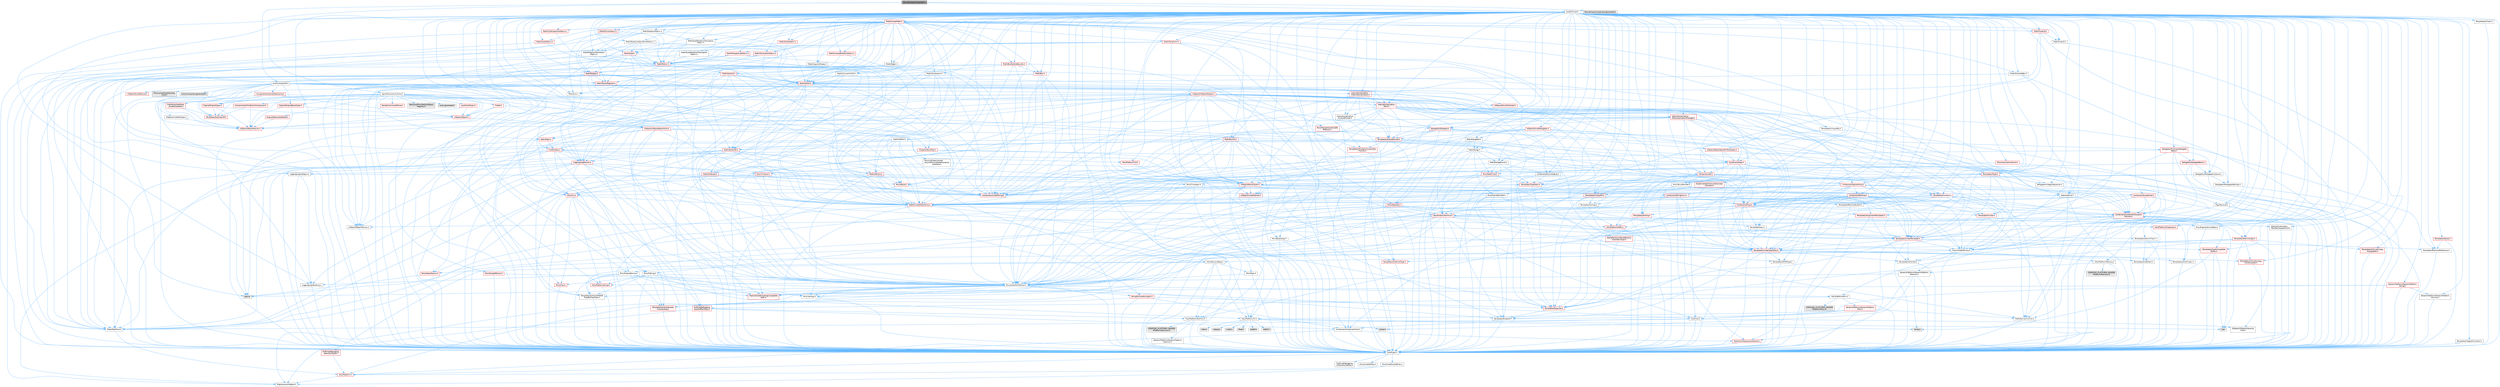 digraph "BoundsCopyComponent.h"
{
 // INTERACTIVE_SVG=YES
 // LATEX_PDF_SIZE
  bgcolor="transparent";
  edge [fontname=Helvetica,fontsize=10,labelfontname=Helvetica,labelfontsize=10];
  node [fontname=Helvetica,fontsize=10,shape=box,height=0.2,width=0.4];
  Node1 [id="Node000001",label="BoundsCopyComponent.h",height=0.2,width=0.4,color="gray40", fillcolor="grey60", style="filled", fontcolor="black",tooltip=" "];
  Node1 -> Node2 [id="edge1_Node000001_Node000002",color="steelblue1",style="solid",tooltip=" "];
  Node2 [id="Node000002",label="CoreMinimal.h",height=0.2,width=0.4,color="grey40", fillcolor="white", style="filled",URL="$d7/d67/CoreMinimal_8h.html",tooltip=" "];
  Node2 -> Node3 [id="edge2_Node000002_Node000003",color="steelblue1",style="solid",tooltip=" "];
  Node3 [id="Node000003",label="CoreTypes.h",height=0.2,width=0.4,color="grey40", fillcolor="white", style="filled",URL="$dc/dec/CoreTypes_8h.html",tooltip=" "];
  Node3 -> Node4 [id="edge3_Node000003_Node000004",color="steelblue1",style="solid",tooltip=" "];
  Node4 [id="Node000004",label="HAL/Platform.h",height=0.2,width=0.4,color="red", fillcolor="#FFF0F0", style="filled",URL="$d9/dd0/Platform_8h.html",tooltip=" "];
  Node4 -> Node8 [id="edge4_Node000004_Node000008",color="steelblue1",style="solid",tooltip=" "];
  Node8 [id="Node000008",label="PreprocessorHelpers.h",height=0.2,width=0.4,color="grey40", fillcolor="white", style="filled",URL="$db/ddb/PreprocessorHelpers_8h.html",tooltip=" "];
  Node3 -> Node14 [id="edge5_Node000003_Node000014",color="steelblue1",style="solid",tooltip=" "];
  Node14 [id="Node000014",label="ProfilingDebugging\l/UMemoryDefines.h",height=0.2,width=0.4,color="grey40", fillcolor="white", style="filled",URL="$d2/da2/UMemoryDefines_8h.html",tooltip=" "];
  Node3 -> Node15 [id="edge6_Node000003_Node000015",color="steelblue1",style="solid",tooltip=" "];
  Node15 [id="Node000015",label="Misc/CoreMiscDefines.h",height=0.2,width=0.4,color="grey40", fillcolor="white", style="filled",URL="$da/d38/CoreMiscDefines_8h.html",tooltip=" "];
  Node15 -> Node4 [id="edge7_Node000015_Node000004",color="steelblue1",style="solid",tooltip=" "];
  Node15 -> Node8 [id="edge8_Node000015_Node000008",color="steelblue1",style="solid",tooltip=" "];
  Node3 -> Node16 [id="edge9_Node000003_Node000016",color="steelblue1",style="solid",tooltip=" "];
  Node16 [id="Node000016",label="Misc/CoreDefines.h",height=0.2,width=0.4,color="grey40", fillcolor="white", style="filled",URL="$d3/dd2/CoreDefines_8h.html",tooltip=" "];
  Node2 -> Node17 [id="edge10_Node000002_Node000017",color="steelblue1",style="solid",tooltip=" "];
  Node17 [id="Node000017",label="CoreFwd.h",height=0.2,width=0.4,color="grey40", fillcolor="white", style="filled",URL="$d1/d1e/CoreFwd_8h.html",tooltip=" "];
  Node17 -> Node3 [id="edge11_Node000017_Node000003",color="steelblue1",style="solid",tooltip=" "];
  Node17 -> Node18 [id="edge12_Node000017_Node000018",color="steelblue1",style="solid",tooltip=" "];
  Node18 [id="Node000018",label="Containers/ContainersFwd.h",height=0.2,width=0.4,color="grey40", fillcolor="white", style="filled",URL="$d4/d0a/ContainersFwd_8h.html",tooltip=" "];
  Node18 -> Node4 [id="edge13_Node000018_Node000004",color="steelblue1",style="solid",tooltip=" "];
  Node18 -> Node3 [id="edge14_Node000018_Node000003",color="steelblue1",style="solid",tooltip=" "];
  Node18 -> Node19 [id="edge15_Node000018_Node000019",color="steelblue1",style="solid",tooltip=" "];
  Node19 [id="Node000019",label="Traits/IsContiguousContainer.h",height=0.2,width=0.4,color="red", fillcolor="#FFF0F0", style="filled",URL="$d5/d3c/IsContiguousContainer_8h.html",tooltip=" "];
  Node19 -> Node3 [id="edge16_Node000019_Node000003",color="steelblue1",style="solid",tooltip=" "];
  Node17 -> Node22 [id="edge17_Node000017_Node000022",color="steelblue1",style="solid",tooltip=" "];
  Node22 [id="Node000022",label="Math/MathFwd.h",height=0.2,width=0.4,color="grey40", fillcolor="white", style="filled",URL="$d2/d10/MathFwd_8h.html",tooltip=" "];
  Node22 -> Node4 [id="edge18_Node000022_Node000004",color="steelblue1",style="solid",tooltip=" "];
  Node17 -> Node23 [id="edge19_Node000017_Node000023",color="steelblue1",style="solid",tooltip=" "];
  Node23 [id="Node000023",label="UObject/UObjectHierarchy\lFwd.h",height=0.2,width=0.4,color="grey40", fillcolor="white", style="filled",URL="$d3/d13/UObjectHierarchyFwd_8h.html",tooltip=" "];
  Node2 -> Node23 [id="edge20_Node000002_Node000023",color="steelblue1",style="solid",tooltip=" "];
  Node2 -> Node18 [id="edge21_Node000002_Node000018",color="steelblue1",style="solid",tooltip=" "];
  Node2 -> Node24 [id="edge22_Node000002_Node000024",color="steelblue1",style="solid",tooltip=" "];
  Node24 [id="Node000024",label="Misc/VarArgs.h",height=0.2,width=0.4,color="grey40", fillcolor="white", style="filled",URL="$d5/d6f/VarArgs_8h.html",tooltip=" "];
  Node24 -> Node3 [id="edge23_Node000024_Node000003",color="steelblue1",style="solid",tooltip=" "];
  Node2 -> Node25 [id="edge24_Node000002_Node000025",color="steelblue1",style="solid",tooltip=" "];
  Node25 [id="Node000025",label="Logging/LogVerbosity.h",height=0.2,width=0.4,color="grey40", fillcolor="white", style="filled",URL="$d2/d8f/LogVerbosity_8h.html",tooltip=" "];
  Node25 -> Node3 [id="edge25_Node000025_Node000003",color="steelblue1",style="solid",tooltip=" "];
  Node2 -> Node26 [id="edge26_Node000002_Node000026",color="steelblue1",style="solid",tooltip=" "];
  Node26 [id="Node000026",label="Misc/OutputDevice.h",height=0.2,width=0.4,color="grey40", fillcolor="white", style="filled",URL="$d7/d32/OutputDevice_8h.html",tooltip=" "];
  Node26 -> Node17 [id="edge27_Node000026_Node000017",color="steelblue1",style="solid",tooltip=" "];
  Node26 -> Node3 [id="edge28_Node000026_Node000003",color="steelblue1",style="solid",tooltip=" "];
  Node26 -> Node25 [id="edge29_Node000026_Node000025",color="steelblue1",style="solid",tooltip=" "];
  Node26 -> Node24 [id="edge30_Node000026_Node000024",color="steelblue1",style="solid",tooltip=" "];
  Node26 -> Node27 [id="edge31_Node000026_Node000027",color="steelblue1",style="solid",tooltip=" "];
  Node27 [id="Node000027",label="Templates/IsArrayOrRefOf\lTypeByPredicate.h",height=0.2,width=0.4,color="grey40", fillcolor="white", style="filled",URL="$d6/da1/IsArrayOrRefOfTypeByPredicate_8h.html",tooltip=" "];
  Node27 -> Node3 [id="edge32_Node000027_Node000003",color="steelblue1",style="solid",tooltip=" "];
  Node26 -> Node28 [id="edge33_Node000026_Node000028",color="steelblue1",style="solid",tooltip=" "];
  Node28 [id="Node000028",label="Templates/IsValidVariadic\lFunctionArg.h",height=0.2,width=0.4,color="red", fillcolor="#FFF0F0", style="filled",URL="$d0/dc8/IsValidVariadicFunctionArg_8h.html",tooltip=" "];
  Node28 -> Node3 [id="edge34_Node000028_Node000003",color="steelblue1",style="solid",tooltip=" "];
  Node26 -> Node30 [id="edge35_Node000026_Node000030",color="steelblue1",style="solid",tooltip=" "];
  Node30 [id="Node000030",label="Traits/IsCharEncodingCompatible\lWith.h",height=0.2,width=0.4,color="red", fillcolor="#FFF0F0", style="filled",URL="$df/dd1/IsCharEncodingCompatibleWith_8h.html",tooltip=" "];
  Node2 -> Node32 [id="edge36_Node000002_Node000032",color="steelblue1",style="solid",tooltip=" "];
  Node32 [id="Node000032",label="HAL/PlatformCrt.h",height=0.2,width=0.4,color="grey40", fillcolor="white", style="filled",URL="$d8/d75/PlatformCrt_8h.html",tooltip=" "];
  Node32 -> Node33 [id="edge37_Node000032_Node000033",color="steelblue1",style="solid",tooltip=" "];
  Node33 [id="Node000033",label="new",height=0.2,width=0.4,color="grey60", fillcolor="#E0E0E0", style="filled",tooltip=" "];
  Node32 -> Node34 [id="edge38_Node000032_Node000034",color="steelblue1",style="solid",tooltip=" "];
  Node34 [id="Node000034",label="wchar.h",height=0.2,width=0.4,color="grey60", fillcolor="#E0E0E0", style="filled",tooltip=" "];
  Node32 -> Node35 [id="edge39_Node000032_Node000035",color="steelblue1",style="solid",tooltip=" "];
  Node35 [id="Node000035",label="stddef.h",height=0.2,width=0.4,color="grey60", fillcolor="#E0E0E0", style="filled",tooltip=" "];
  Node32 -> Node36 [id="edge40_Node000032_Node000036",color="steelblue1",style="solid",tooltip=" "];
  Node36 [id="Node000036",label="stdlib.h",height=0.2,width=0.4,color="grey60", fillcolor="#E0E0E0", style="filled",tooltip=" "];
  Node32 -> Node37 [id="edge41_Node000032_Node000037",color="steelblue1",style="solid",tooltip=" "];
  Node37 [id="Node000037",label="stdio.h",height=0.2,width=0.4,color="grey60", fillcolor="#E0E0E0", style="filled",tooltip=" "];
  Node32 -> Node38 [id="edge42_Node000032_Node000038",color="steelblue1",style="solid",tooltip=" "];
  Node38 [id="Node000038",label="stdarg.h",height=0.2,width=0.4,color="grey60", fillcolor="#E0E0E0", style="filled",tooltip=" "];
  Node32 -> Node39 [id="edge43_Node000032_Node000039",color="steelblue1",style="solid",tooltip=" "];
  Node39 [id="Node000039",label="math.h",height=0.2,width=0.4,color="grey60", fillcolor="#E0E0E0", style="filled",tooltip=" "];
  Node32 -> Node40 [id="edge44_Node000032_Node000040",color="steelblue1",style="solid",tooltip=" "];
  Node40 [id="Node000040",label="float.h",height=0.2,width=0.4,color="grey60", fillcolor="#E0E0E0", style="filled",tooltip=" "];
  Node32 -> Node41 [id="edge45_Node000032_Node000041",color="steelblue1",style="solid",tooltip=" "];
  Node41 [id="Node000041",label="string.h",height=0.2,width=0.4,color="grey60", fillcolor="#E0E0E0", style="filled",tooltip=" "];
  Node2 -> Node42 [id="edge46_Node000002_Node000042",color="steelblue1",style="solid",tooltip=" "];
  Node42 [id="Node000042",label="HAL/PlatformMisc.h",height=0.2,width=0.4,color="grey40", fillcolor="white", style="filled",URL="$d0/df5/PlatformMisc_8h.html",tooltip=" "];
  Node42 -> Node3 [id="edge47_Node000042_Node000003",color="steelblue1",style="solid",tooltip=" "];
  Node42 -> Node43 [id="edge48_Node000042_Node000043",color="steelblue1",style="solid",tooltip=" "];
  Node43 [id="Node000043",label="GenericPlatform/GenericPlatform\lMisc.h",height=0.2,width=0.4,color="red", fillcolor="#FFF0F0", style="filled",URL="$db/d9a/GenericPlatformMisc_8h.html",tooltip=" "];
  Node43 -> Node17 [id="edge49_Node000043_Node000017",color="steelblue1",style="solid",tooltip=" "];
  Node43 -> Node3 [id="edge50_Node000043_Node000003",color="steelblue1",style="solid",tooltip=" "];
  Node43 -> Node32 [id="edge51_Node000043_Node000032",color="steelblue1",style="solid",tooltip=" "];
  Node43 -> Node47 [id="edge52_Node000043_Node000047",color="steelblue1",style="solid",tooltip=" "];
  Node47 [id="Node000047",label="Math/NumericLimits.h",height=0.2,width=0.4,color="grey40", fillcolor="white", style="filled",URL="$df/d1b/NumericLimits_8h.html",tooltip=" "];
  Node47 -> Node3 [id="edge53_Node000047_Node000003",color="steelblue1",style="solid",tooltip=" "];
  Node42 -> Node52 [id="edge54_Node000042_Node000052",color="steelblue1",style="solid",tooltip=" "];
  Node52 [id="Node000052",label="COMPILED_PLATFORM_HEADER\l(PlatformMisc.h)",height=0.2,width=0.4,color="grey60", fillcolor="#E0E0E0", style="filled",tooltip=" "];
  Node42 -> Node53 [id="edge55_Node000042_Node000053",color="steelblue1",style="solid",tooltip=" "];
  Node53 [id="Node000053",label="ProfilingDebugging\l/CpuProfilerTrace.h",height=0.2,width=0.4,color="red", fillcolor="#FFF0F0", style="filled",URL="$da/dcb/CpuProfilerTrace_8h.html",tooltip=" "];
  Node53 -> Node3 [id="edge56_Node000053_Node000003",color="steelblue1",style="solid",tooltip=" "];
  Node53 -> Node18 [id="edge57_Node000053_Node000018",color="steelblue1",style="solid",tooltip=" "];
  Node53 -> Node54 [id="edge58_Node000053_Node000054",color="steelblue1",style="solid",tooltip=" "];
  Node54 [id="Node000054",label="HAL/PlatformAtomics.h",height=0.2,width=0.4,color="grey40", fillcolor="white", style="filled",URL="$d3/d36/PlatformAtomics_8h.html",tooltip=" "];
  Node54 -> Node3 [id="edge59_Node000054_Node000003",color="steelblue1",style="solid",tooltip=" "];
  Node54 -> Node55 [id="edge60_Node000054_Node000055",color="steelblue1",style="solid",tooltip=" "];
  Node55 [id="Node000055",label="GenericPlatform/GenericPlatform\lAtomics.h",height=0.2,width=0.4,color="grey40", fillcolor="white", style="filled",URL="$da/d72/GenericPlatformAtomics_8h.html",tooltip=" "];
  Node55 -> Node3 [id="edge61_Node000055_Node000003",color="steelblue1",style="solid",tooltip=" "];
  Node54 -> Node56 [id="edge62_Node000054_Node000056",color="steelblue1",style="solid",tooltip=" "];
  Node56 [id="Node000056",label="COMPILED_PLATFORM_HEADER\l(PlatformAtomics.h)",height=0.2,width=0.4,color="grey60", fillcolor="#E0E0E0", style="filled",tooltip=" "];
  Node53 -> Node8 [id="edge63_Node000053_Node000008",color="steelblue1",style="solid",tooltip=" "];
  Node2 -> Node61 [id="edge64_Node000002_Node000061",color="steelblue1",style="solid",tooltip=" "];
  Node61 [id="Node000061",label="Misc/AssertionMacros.h",height=0.2,width=0.4,color="grey40", fillcolor="white", style="filled",URL="$d0/dfa/AssertionMacros_8h.html",tooltip=" "];
  Node61 -> Node3 [id="edge65_Node000061_Node000003",color="steelblue1",style="solid",tooltip=" "];
  Node61 -> Node4 [id="edge66_Node000061_Node000004",color="steelblue1",style="solid",tooltip=" "];
  Node61 -> Node42 [id="edge67_Node000061_Node000042",color="steelblue1",style="solid",tooltip=" "];
  Node61 -> Node8 [id="edge68_Node000061_Node000008",color="steelblue1",style="solid",tooltip=" "];
  Node61 -> Node62 [id="edge69_Node000061_Node000062",color="steelblue1",style="solid",tooltip=" "];
  Node62 [id="Node000062",label="Templates/EnableIf.h",height=0.2,width=0.4,color="grey40", fillcolor="white", style="filled",URL="$d7/d60/EnableIf_8h.html",tooltip=" "];
  Node62 -> Node3 [id="edge70_Node000062_Node000003",color="steelblue1",style="solid",tooltip=" "];
  Node61 -> Node27 [id="edge71_Node000061_Node000027",color="steelblue1",style="solid",tooltip=" "];
  Node61 -> Node28 [id="edge72_Node000061_Node000028",color="steelblue1",style="solid",tooltip=" "];
  Node61 -> Node30 [id="edge73_Node000061_Node000030",color="steelblue1",style="solid",tooltip=" "];
  Node61 -> Node24 [id="edge74_Node000061_Node000024",color="steelblue1",style="solid",tooltip=" "];
  Node61 -> Node63 [id="edge75_Node000061_Node000063",color="steelblue1",style="solid",tooltip=" "];
  Node63 [id="Node000063",label="String/FormatStringSan.h",height=0.2,width=0.4,color="red", fillcolor="#FFF0F0", style="filled",URL="$d3/d8b/FormatStringSan_8h.html",tooltip=" "];
  Node63 -> Node3 [id="edge76_Node000063_Node000003",color="steelblue1",style="solid",tooltip=" "];
  Node63 -> Node64 [id="edge77_Node000063_Node000064",color="steelblue1",style="solid",tooltip=" "];
  Node64 [id="Node000064",label="Templates/Requires.h",height=0.2,width=0.4,color="red", fillcolor="#FFF0F0", style="filled",URL="$dc/d96/Requires_8h.html",tooltip=" "];
  Node64 -> Node62 [id="edge78_Node000064_Node000062",color="steelblue1",style="solid",tooltip=" "];
  Node63 -> Node28 [id="edge79_Node000063_Node000028",color="steelblue1",style="solid",tooltip=" "];
  Node63 -> Node18 [id="edge80_Node000063_Node000018",color="steelblue1",style="solid",tooltip=" "];
  Node61 -> Node69 [id="edge81_Node000061_Node000069",color="steelblue1",style="solid",tooltip=" "];
  Node69 [id="Node000069",label="atomic",height=0.2,width=0.4,color="grey60", fillcolor="#E0E0E0", style="filled",tooltip=" "];
  Node2 -> Node70 [id="edge82_Node000002_Node000070",color="steelblue1",style="solid",tooltip=" "];
  Node70 [id="Node000070",label="Templates/IsPointer.h",height=0.2,width=0.4,color="grey40", fillcolor="white", style="filled",URL="$d7/d05/IsPointer_8h.html",tooltip=" "];
  Node70 -> Node3 [id="edge83_Node000070_Node000003",color="steelblue1",style="solid",tooltip=" "];
  Node2 -> Node71 [id="edge84_Node000002_Node000071",color="steelblue1",style="solid",tooltip=" "];
  Node71 [id="Node000071",label="HAL/PlatformMemory.h",height=0.2,width=0.4,color="grey40", fillcolor="white", style="filled",URL="$de/d68/PlatformMemory_8h.html",tooltip=" "];
  Node71 -> Node3 [id="edge85_Node000071_Node000003",color="steelblue1",style="solid",tooltip=" "];
  Node71 -> Node72 [id="edge86_Node000071_Node000072",color="steelblue1",style="solid",tooltip=" "];
  Node72 [id="Node000072",label="GenericPlatform/GenericPlatform\lMemory.h",height=0.2,width=0.4,color="grey40", fillcolor="white", style="filled",URL="$dd/d22/GenericPlatformMemory_8h.html",tooltip=" "];
  Node72 -> Node17 [id="edge87_Node000072_Node000017",color="steelblue1",style="solid",tooltip=" "];
  Node72 -> Node3 [id="edge88_Node000072_Node000003",color="steelblue1",style="solid",tooltip=" "];
  Node72 -> Node73 [id="edge89_Node000072_Node000073",color="steelblue1",style="solid",tooltip=" "];
  Node73 [id="Node000073",label="HAL/PlatformString.h",height=0.2,width=0.4,color="red", fillcolor="#FFF0F0", style="filled",URL="$db/db5/PlatformString_8h.html",tooltip=" "];
  Node73 -> Node3 [id="edge90_Node000073_Node000003",color="steelblue1",style="solid",tooltip=" "];
  Node72 -> Node41 [id="edge91_Node000072_Node000041",color="steelblue1",style="solid",tooltip=" "];
  Node72 -> Node34 [id="edge92_Node000072_Node000034",color="steelblue1",style="solid",tooltip=" "];
  Node71 -> Node75 [id="edge93_Node000071_Node000075",color="steelblue1",style="solid",tooltip=" "];
  Node75 [id="Node000075",label="COMPILED_PLATFORM_HEADER\l(PlatformMemory.h)",height=0.2,width=0.4,color="grey60", fillcolor="#E0E0E0", style="filled",tooltip=" "];
  Node2 -> Node54 [id="edge94_Node000002_Node000054",color="steelblue1",style="solid",tooltip=" "];
  Node2 -> Node76 [id="edge95_Node000002_Node000076",color="steelblue1",style="solid",tooltip=" "];
  Node76 [id="Node000076",label="Misc/Exec.h",height=0.2,width=0.4,color="grey40", fillcolor="white", style="filled",URL="$de/ddb/Exec_8h.html",tooltip=" "];
  Node76 -> Node3 [id="edge96_Node000076_Node000003",color="steelblue1",style="solid",tooltip=" "];
  Node76 -> Node61 [id="edge97_Node000076_Node000061",color="steelblue1",style="solid",tooltip=" "];
  Node2 -> Node77 [id="edge98_Node000002_Node000077",color="steelblue1",style="solid",tooltip=" "];
  Node77 [id="Node000077",label="HAL/MemoryBase.h",height=0.2,width=0.4,color="grey40", fillcolor="white", style="filled",URL="$d6/d9f/MemoryBase_8h.html",tooltip=" "];
  Node77 -> Node3 [id="edge99_Node000077_Node000003",color="steelblue1",style="solid",tooltip=" "];
  Node77 -> Node54 [id="edge100_Node000077_Node000054",color="steelblue1",style="solid",tooltip=" "];
  Node77 -> Node32 [id="edge101_Node000077_Node000032",color="steelblue1",style="solid",tooltip=" "];
  Node77 -> Node76 [id="edge102_Node000077_Node000076",color="steelblue1",style="solid",tooltip=" "];
  Node77 -> Node26 [id="edge103_Node000077_Node000026",color="steelblue1",style="solid",tooltip=" "];
  Node77 -> Node78 [id="edge104_Node000077_Node000078",color="steelblue1",style="solid",tooltip=" "];
  Node78 [id="Node000078",label="Templates/Atomic.h",height=0.2,width=0.4,color="red", fillcolor="#FFF0F0", style="filled",URL="$d3/d91/Atomic_8h.html",tooltip=" "];
  Node78 -> Node69 [id="edge105_Node000078_Node000069",color="steelblue1",style="solid",tooltip=" "];
  Node2 -> Node87 [id="edge106_Node000002_Node000087",color="steelblue1",style="solid",tooltip=" "];
  Node87 [id="Node000087",label="HAL/UnrealMemory.h",height=0.2,width=0.4,color="grey40", fillcolor="white", style="filled",URL="$d9/d96/UnrealMemory_8h.html",tooltip=" "];
  Node87 -> Node3 [id="edge107_Node000087_Node000003",color="steelblue1",style="solid",tooltip=" "];
  Node87 -> Node72 [id="edge108_Node000087_Node000072",color="steelblue1",style="solid",tooltip=" "];
  Node87 -> Node77 [id="edge109_Node000087_Node000077",color="steelblue1",style="solid",tooltip=" "];
  Node87 -> Node71 [id="edge110_Node000087_Node000071",color="steelblue1",style="solid",tooltip=" "];
  Node87 -> Node88 [id="edge111_Node000087_Node000088",color="steelblue1",style="solid",tooltip=" "];
  Node88 [id="Node000088",label="ProfilingDebugging\l/MemoryTrace.h",height=0.2,width=0.4,color="red", fillcolor="#FFF0F0", style="filled",URL="$da/dd7/MemoryTrace_8h.html",tooltip=" "];
  Node88 -> Node4 [id="edge112_Node000088_Node000004",color="steelblue1",style="solid",tooltip=" "];
  Node87 -> Node70 [id="edge113_Node000087_Node000070",color="steelblue1",style="solid",tooltip=" "];
  Node2 -> Node89 [id="edge114_Node000002_Node000089",color="steelblue1",style="solid",tooltip=" "];
  Node89 [id="Node000089",label="Templates/IsArithmetic.h",height=0.2,width=0.4,color="grey40", fillcolor="white", style="filled",URL="$d2/d5d/IsArithmetic_8h.html",tooltip=" "];
  Node89 -> Node3 [id="edge115_Node000089_Node000003",color="steelblue1",style="solid",tooltip=" "];
  Node2 -> Node83 [id="edge116_Node000002_Node000083",color="steelblue1",style="solid",tooltip=" "];
  Node83 [id="Node000083",label="Templates/AndOrNot.h",height=0.2,width=0.4,color="grey40", fillcolor="white", style="filled",URL="$db/d0a/AndOrNot_8h.html",tooltip=" "];
  Node83 -> Node3 [id="edge117_Node000083_Node000003",color="steelblue1",style="solid",tooltip=" "];
  Node2 -> Node90 [id="edge118_Node000002_Node000090",color="steelblue1",style="solid",tooltip=" "];
  Node90 [id="Node000090",label="Templates/IsPODType.h",height=0.2,width=0.4,color="grey40", fillcolor="white", style="filled",URL="$d7/db1/IsPODType_8h.html",tooltip=" "];
  Node90 -> Node3 [id="edge119_Node000090_Node000003",color="steelblue1",style="solid",tooltip=" "];
  Node2 -> Node91 [id="edge120_Node000002_Node000091",color="steelblue1",style="solid",tooltip=" "];
  Node91 [id="Node000091",label="Templates/IsUECoreType.h",height=0.2,width=0.4,color="red", fillcolor="#FFF0F0", style="filled",URL="$d1/db8/IsUECoreType_8h.html",tooltip=" "];
  Node91 -> Node3 [id="edge121_Node000091_Node000003",color="steelblue1",style="solid",tooltip=" "];
  Node2 -> Node84 [id="edge122_Node000002_Node000084",color="steelblue1",style="solid",tooltip=" "];
  Node84 [id="Node000084",label="Templates/IsTriviallyCopy\lConstructible.h",height=0.2,width=0.4,color="red", fillcolor="#FFF0F0", style="filled",URL="$d3/d78/IsTriviallyCopyConstructible_8h.html",tooltip=" "];
  Node84 -> Node3 [id="edge123_Node000084_Node000003",color="steelblue1",style="solid",tooltip=" "];
  Node2 -> Node92 [id="edge124_Node000002_Node000092",color="steelblue1",style="solid",tooltip=" "];
  Node92 [id="Node000092",label="Templates/UnrealTypeTraits.h",height=0.2,width=0.4,color="red", fillcolor="#FFF0F0", style="filled",URL="$d2/d2d/UnrealTypeTraits_8h.html",tooltip=" "];
  Node92 -> Node3 [id="edge125_Node000092_Node000003",color="steelblue1",style="solid",tooltip=" "];
  Node92 -> Node70 [id="edge126_Node000092_Node000070",color="steelblue1",style="solid",tooltip=" "];
  Node92 -> Node61 [id="edge127_Node000092_Node000061",color="steelblue1",style="solid",tooltip=" "];
  Node92 -> Node83 [id="edge128_Node000092_Node000083",color="steelblue1",style="solid",tooltip=" "];
  Node92 -> Node62 [id="edge129_Node000092_Node000062",color="steelblue1",style="solid",tooltip=" "];
  Node92 -> Node89 [id="edge130_Node000092_Node000089",color="steelblue1",style="solid",tooltip=" "];
  Node92 -> Node90 [id="edge131_Node000092_Node000090",color="steelblue1",style="solid",tooltip=" "];
  Node92 -> Node91 [id="edge132_Node000092_Node000091",color="steelblue1",style="solid",tooltip=" "];
  Node92 -> Node84 [id="edge133_Node000092_Node000084",color="steelblue1",style="solid",tooltip=" "];
  Node2 -> Node62 [id="edge134_Node000002_Node000062",color="steelblue1",style="solid",tooltip=" "];
  Node2 -> Node94 [id="edge135_Node000002_Node000094",color="steelblue1",style="solid",tooltip=" "];
  Node94 [id="Node000094",label="Templates/RemoveReference.h",height=0.2,width=0.4,color="grey40", fillcolor="white", style="filled",URL="$da/dbe/RemoveReference_8h.html",tooltip=" "];
  Node94 -> Node3 [id="edge136_Node000094_Node000003",color="steelblue1",style="solid",tooltip=" "];
  Node2 -> Node95 [id="edge137_Node000002_Node000095",color="steelblue1",style="solid",tooltip=" "];
  Node95 [id="Node000095",label="Templates/IntegralConstant.h",height=0.2,width=0.4,color="grey40", fillcolor="white", style="filled",URL="$db/d1b/IntegralConstant_8h.html",tooltip=" "];
  Node95 -> Node3 [id="edge138_Node000095_Node000003",color="steelblue1",style="solid",tooltip=" "];
  Node2 -> Node96 [id="edge139_Node000002_Node000096",color="steelblue1",style="solid",tooltip=" "];
  Node96 [id="Node000096",label="Templates/IsClass.h",height=0.2,width=0.4,color="grey40", fillcolor="white", style="filled",URL="$db/dcb/IsClass_8h.html",tooltip=" "];
  Node96 -> Node3 [id="edge140_Node000096_Node000003",color="steelblue1",style="solid",tooltip=" "];
  Node2 -> Node97 [id="edge141_Node000002_Node000097",color="steelblue1",style="solid",tooltip=" "];
  Node97 [id="Node000097",label="Templates/TypeCompatible\lBytes.h",height=0.2,width=0.4,color="red", fillcolor="#FFF0F0", style="filled",URL="$df/d0a/TypeCompatibleBytes_8h.html",tooltip=" "];
  Node97 -> Node3 [id="edge142_Node000097_Node000003",color="steelblue1",style="solid",tooltip=" "];
  Node97 -> Node41 [id="edge143_Node000097_Node000041",color="steelblue1",style="solid",tooltip=" "];
  Node97 -> Node33 [id="edge144_Node000097_Node000033",color="steelblue1",style="solid",tooltip=" "];
  Node2 -> Node19 [id="edge145_Node000002_Node000019",color="steelblue1",style="solid",tooltip=" "];
  Node2 -> Node98 [id="edge146_Node000002_Node000098",color="steelblue1",style="solid",tooltip=" "];
  Node98 [id="Node000098",label="Templates/UnrealTemplate.h",height=0.2,width=0.4,color="red", fillcolor="#FFF0F0", style="filled",URL="$d4/d24/UnrealTemplate_8h.html",tooltip=" "];
  Node98 -> Node3 [id="edge147_Node000098_Node000003",color="steelblue1",style="solid",tooltip=" "];
  Node98 -> Node70 [id="edge148_Node000098_Node000070",color="steelblue1",style="solid",tooltip=" "];
  Node98 -> Node87 [id="edge149_Node000098_Node000087",color="steelblue1",style="solid",tooltip=" "];
  Node98 -> Node92 [id="edge150_Node000098_Node000092",color="steelblue1",style="solid",tooltip=" "];
  Node98 -> Node94 [id="edge151_Node000098_Node000094",color="steelblue1",style="solid",tooltip=" "];
  Node98 -> Node64 [id="edge152_Node000098_Node000064",color="steelblue1",style="solid",tooltip=" "];
  Node98 -> Node97 [id="edge153_Node000098_Node000097",color="steelblue1",style="solid",tooltip=" "];
  Node98 -> Node19 [id="edge154_Node000098_Node000019",color="steelblue1",style="solid",tooltip=" "];
  Node2 -> Node47 [id="edge155_Node000002_Node000047",color="steelblue1",style="solid",tooltip=" "];
  Node2 -> Node102 [id="edge156_Node000002_Node000102",color="steelblue1",style="solid",tooltip=" "];
  Node102 [id="Node000102",label="HAL/PlatformMath.h",height=0.2,width=0.4,color="red", fillcolor="#FFF0F0", style="filled",URL="$dc/d53/PlatformMath_8h.html",tooltip=" "];
  Node102 -> Node3 [id="edge157_Node000102_Node000003",color="steelblue1",style="solid",tooltip=" "];
  Node2 -> Node85 [id="edge158_Node000002_Node000085",color="steelblue1",style="solid",tooltip=" "];
  Node85 [id="Node000085",label="Templates/IsTriviallyCopy\lAssignable.h",height=0.2,width=0.4,color="red", fillcolor="#FFF0F0", style="filled",URL="$d2/df2/IsTriviallyCopyAssignable_8h.html",tooltip=" "];
  Node85 -> Node3 [id="edge159_Node000085_Node000003",color="steelblue1",style="solid",tooltip=" "];
  Node2 -> Node110 [id="edge160_Node000002_Node000110",color="steelblue1",style="solid",tooltip=" "];
  Node110 [id="Node000110",label="Templates/MemoryOps.h",height=0.2,width=0.4,color="red", fillcolor="#FFF0F0", style="filled",URL="$db/dea/MemoryOps_8h.html",tooltip=" "];
  Node110 -> Node3 [id="edge161_Node000110_Node000003",color="steelblue1",style="solid",tooltip=" "];
  Node110 -> Node87 [id="edge162_Node000110_Node000087",color="steelblue1",style="solid",tooltip=" "];
  Node110 -> Node85 [id="edge163_Node000110_Node000085",color="steelblue1",style="solid",tooltip=" "];
  Node110 -> Node84 [id="edge164_Node000110_Node000084",color="steelblue1",style="solid",tooltip=" "];
  Node110 -> Node64 [id="edge165_Node000110_Node000064",color="steelblue1",style="solid",tooltip=" "];
  Node110 -> Node92 [id="edge166_Node000110_Node000092",color="steelblue1",style="solid",tooltip=" "];
  Node110 -> Node33 [id="edge167_Node000110_Node000033",color="steelblue1",style="solid",tooltip=" "];
  Node2 -> Node111 [id="edge168_Node000002_Node000111",color="steelblue1",style="solid",tooltip=" "];
  Node111 [id="Node000111",label="Containers/ContainerAllocation\lPolicies.h",height=0.2,width=0.4,color="red", fillcolor="#FFF0F0", style="filled",URL="$d7/dff/ContainerAllocationPolicies_8h.html",tooltip=" "];
  Node111 -> Node3 [id="edge169_Node000111_Node000003",color="steelblue1",style="solid",tooltip=" "];
  Node111 -> Node111 [id="edge170_Node000111_Node000111",color="steelblue1",style="solid",tooltip=" "];
  Node111 -> Node102 [id="edge171_Node000111_Node000102",color="steelblue1",style="solid",tooltip=" "];
  Node111 -> Node87 [id="edge172_Node000111_Node000087",color="steelblue1",style="solid",tooltip=" "];
  Node111 -> Node47 [id="edge173_Node000111_Node000047",color="steelblue1",style="solid",tooltip=" "];
  Node111 -> Node61 [id="edge174_Node000111_Node000061",color="steelblue1",style="solid",tooltip=" "];
  Node111 -> Node110 [id="edge175_Node000111_Node000110",color="steelblue1",style="solid",tooltip=" "];
  Node111 -> Node97 [id="edge176_Node000111_Node000097",color="steelblue1",style="solid",tooltip=" "];
  Node2 -> Node114 [id="edge177_Node000002_Node000114",color="steelblue1",style="solid",tooltip=" "];
  Node114 [id="Node000114",label="Templates/IsEnumClass.h",height=0.2,width=0.4,color="grey40", fillcolor="white", style="filled",URL="$d7/d15/IsEnumClass_8h.html",tooltip=" "];
  Node114 -> Node3 [id="edge178_Node000114_Node000003",color="steelblue1",style="solid",tooltip=" "];
  Node114 -> Node83 [id="edge179_Node000114_Node000083",color="steelblue1",style="solid",tooltip=" "];
  Node2 -> Node115 [id="edge180_Node000002_Node000115",color="steelblue1",style="solid",tooltip=" "];
  Node115 [id="Node000115",label="HAL/PlatformProperties.h",height=0.2,width=0.4,color="red", fillcolor="#FFF0F0", style="filled",URL="$d9/db0/PlatformProperties_8h.html",tooltip=" "];
  Node115 -> Node3 [id="edge181_Node000115_Node000003",color="steelblue1",style="solid",tooltip=" "];
  Node2 -> Node118 [id="edge182_Node000002_Node000118",color="steelblue1",style="solid",tooltip=" "];
  Node118 [id="Node000118",label="Misc/EngineVersionBase.h",height=0.2,width=0.4,color="grey40", fillcolor="white", style="filled",URL="$d5/d2b/EngineVersionBase_8h.html",tooltip=" "];
  Node118 -> Node3 [id="edge183_Node000118_Node000003",color="steelblue1",style="solid",tooltip=" "];
  Node2 -> Node119 [id="edge184_Node000002_Node000119",color="steelblue1",style="solid",tooltip=" "];
  Node119 [id="Node000119",label="Internationalization\l/TextNamespaceFwd.h",height=0.2,width=0.4,color="grey40", fillcolor="white", style="filled",URL="$d8/d97/TextNamespaceFwd_8h.html",tooltip=" "];
  Node119 -> Node3 [id="edge185_Node000119_Node000003",color="steelblue1",style="solid",tooltip=" "];
  Node2 -> Node120 [id="edge186_Node000002_Node000120",color="steelblue1",style="solid",tooltip=" "];
  Node120 [id="Node000120",label="Serialization/Archive.h",height=0.2,width=0.4,color="red", fillcolor="#FFF0F0", style="filled",URL="$d7/d3b/Archive_8h.html",tooltip=" "];
  Node120 -> Node17 [id="edge187_Node000120_Node000017",color="steelblue1",style="solid",tooltip=" "];
  Node120 -> Node3 [id="edge188_Node000120_Node000003",color="steelblue1",style="solid",tooltip=" "];
  Node120 -> Node115 [id="edge189_Node000120_Node000115",color="steelblue1",style="solid",tooltip=" "];
  Node120 -> Node119 [id="edge190_Node000120_Node000119",color="steelblue1",style="solid",tooltip=" "];
  Node120 -> Node22 [id="edge191_Node000120_Node000022",color="steelblue1",style="solid",tooltip=" "];
  Node120 -> Node61 [id="edge192_Node000120_Node000061",color="steelblue1",style="solid",tooltip=" "];
  Node120 -> Node118 [id="edge193_Node000120_Node000118",color="steelblue1",style="solid",tooltip=" "];
  Node120 -> Node24 [id="edge194_Node000120_Node000024",color="steelblue1",style="solid",tooltip=" "];
  Node120 -> Node62 [id="edge195_Node000120_Node000062",color="steelblue1",style="solid",tooltip=" "];
  Node120 -> Node27 [id="edge196_Node000120_Node000027",color="steelblue1",style="solid",tooltip=" "];
  Node120 -> Node114 [id="edge197_Node000120_Node000114",color="steelblue1",style="solid",tooltip=" "];
  Node120 -> Node28 [id="edge198_Node000120_Node000028",color="steelblue1",style="solid",tooltip=" "];
  Node120 -> Node98 [id="edge199_Node000120_Node000098",color="steelblue1",style="solid",tooltip=" "];
  Node120 -> Node30 [id="edge200_Node000120_Node000030",color="steelblue1",style="solid",tooltip=" "];
  Node120 -> Node123 [id="edge201_Node000120_Node000123",color="steelblue1",style="solid",tooltip=" "];
  Node123 [id="Node000123",label="UObject/ObjectVersion.h",height=0.2,width=0.4,color="grey40", fillcolor="white", style="filled",URL="$da/d63/ObjectVersion_8h.html",tooltip=" "];
  Node123 -> Node3 [id="edge202_Node000123_Node000003",color="steelblue1",style="solid",tooltip=" "];
  Node2 -> Node124 [id="edge203_Node000002_Node000124",color="steelblue1",style="solid",tooltip=" "];
  Node124 [id="Node000124",label="Templates/Less.h",height=0.2,width=0.4,color="grey40", fillcolor="white", style="filled",URL="$de/dc8/Less_8h.html",tooltip=" "];
  Node124 -> Node3 [id="edge204_Node000124_Node000003",color="steelblue1",style="solid",tooltip=" "];
  Node124 -> Node98 [id="edge205_Node000124_Node000098",color="steelblue1",style="solid",tooltip=" "];
  Node2 -> Node125 [id="edge206_Node000002_Node000125",color="steelblue1",style="solid",tooltip=" "];
  Node125 [id="Node000125",label="Templates/Sorting.h",height=0.2,width=0.4,color="red", fillcolor="#FFF0F0", style="filled",URL="$d3/d9e/Sorting_8h.html",tooltip=" "];
  Node125 -> Node3 [id="edge207_Node000125_Node000003",color="steelblue1",style="solid",tooltip=" "];
  Node125 -> Node102 [id="edge208_Node000125_Node000102",color="steelblue1",style="solid",tooltip=" "];
  Node125 -> Node124 [id="edge209_Node000125_Node000124",color="steelblue1",style="solid",tooltip=" "];
  Node2 -> Node136 [id="edge210_Node000002_Node000136",color="steelblue1",style="solid",tooltip=" "];
  Node136 [id="Node000136",label="Misc/Char.h",height=0.2,width=0.4,color="red", fillcolor="#FFF0F0", style="filled",URL="$d0/d58/Char_8h.html",tooltip=" "];
  Node136 -> Node3 [id="edge211_Node000136_Node000003",color="steelblue1",style="solid",tooltip=" "];
  Node2 -> Node139 [id="edge212_Node000002_Node000139",color="steelblue1",style="solid",tooltip=" "];
  Node139 [id="Node000139",label="GenericPlatform/GenericPlatform\lStricmp.h",height=0.2,width=0.4,color="grey40", fillcolor="white", style="filled",URL="$d2/d86/GenericPlatformStricmp_8h.html",tooltip=" "];
  Node139 -> Node3 [id="edge213_Node000139_Node000003",color="steelblue1",style="solid",tooltip=" "];
  Node2 -> Node140 [id="edge214_Node000002_Node000140",color="steelblue1",style="solid",tooltip=" "];
  Node140 [id="Node000140",label="GenericPlatform/GenericPlatform\lString.h",height=0.2,width=0.4,color="red", fillcolor="#FFF0F0", style="filled",URL="$dd/d20/GenericPlatformString_8h.html",tooltip=" "];
  Node140 -> Node3 [id="edge215_Node000140_Node000003",color="steelblue1",style="solid",tooltip=" "];
  Node140 -> Node139 [id="edge216_Node000140_Node000139",color="steelblue1",style="solid",tooltip=" "];
  Node140 -> Node62 [id="edge217_Node000140_Node000062",color="steelblue1",style="solid",tooltip=" "];
  Node140 -> Node30 [id="edge218_Node000140_Node000030",color="steelblue1",style="solid",tooltip=" "];
  Node2 -> Node73 [id="edge219_Node000002_Node000073",color="steelblue1",style="solid",tooltip=" "];
  Node2 -> Node143 [id="edge220_Node000002_Node000143",color="steelblue1",style="solid",tooltip=" "];
  Node143 [id="Node000143",label="Misc/CString.h",height=0.2,width=0.4,color="grey40", fillcolor="white", style="filled",URL="$d2/d49/CString_8h.html",tooltip=" "];
  Node143 -> Node3 [id="edge221_Node000143_Node000003",color="steelblue1",style="solid",tooltip=" "];
  Node143 -> Node32 [id="edge222_Node000143_Node000032",color="steelblue1",style="solid",tooltip=" "];
  Node143 -> Node73 [id="edge223_Node000143_Node000073",color="steelblue1",style="solid",tooltip=" "];
  Node143 -> Node61 [id="edge224_Node000143_Node000061",color="steelblue1",style="solid",tooltip=" "];
  Node143 -> Node136 [id="edge225_Node000143_Node000136",color="steelblue1",style="solid",tooltip=" "];
  Node143 -> Node24 [id="edge226_Node000143_Node000024",color="steelblue1",style="solid",tooltip=" "];
  Node143 -> Node27 [id="edge227_Node000143_Node000027",color="steelblue1",style="solid",tooltip=" "];
  Node143 -> Node28 [id="edge228_Node000143_Node000028",color="steelblue1",style="solid",tooltip=" "];
  Node143 -> Node30 [id="edge229_Node000143_Node000030",color="steelblue1",style="solid",tooltip=" "];
  Node2 -> Node144 [id="edge230_Node000002_Node000144",color="steelblue1",style="solid",tooltip=" "];
  Node144 [id="Node000144",label="Misc/Crc.h",height=0.2,width=0.4,color="red", fillcolor="#FFF0F0", style="filled",URL="$d4/dd2/Crc_8h.html",tooltip=" "];
  Node144 -> Node3 [id="edge231_Node000144_Node000003",color="steelblue1",style="solid",tooltip=" "];
  Node144 -> Node73 [id="edge232_Node000144_Node000073",color="steelblue1",style="solid",tooltip=" "];
  Node144 -> Node61 [id="edge233_Node000144_Node000061",color="steelblue1",style="solid",tooltip=" "];
  Node144 -> Node143 [id="edge234_Node000144_Node000143",color="steelblue1",style="solid",tooltip=" "];
  Node144 -> Node136 [id="edge235_Node000144_Node000136",color="steelblue1",style="solid",tooltip=" "];
  Node144 -> Node92 [id="edge236_Node000144_Node000092",color="steelblue1",style="solid",tooltip=" "];
  Node2 -> Node135 [id="edge237_Node000002_Node000135",color="steelblue1",style="solid",tooltip=" "];
  Node135 [id="Node000135",label="Math/UnrealMathUtility.h",height=0.2,width=0.4,color="red", fillcolor="#FFF0F0", style="filled",URL="$db/db8/UnrealMathUtility_8h.html",tooltip=" "];
  Node135 -> Node3 [id="edge238_Node000135_Node000003",color="steelblue1",style="solid",tooltip=" "];
  Node135 -> Node61 [id="edge239_Node000135_Node000061",color="steelblue1",style="solid",tooltip=" "];
  Node135 -> Node102 [id="edge240_Node000135_Node000102",color="steelblue1",style="solid",tooltip=" "];
  Node135 -> Node22 [id="edge241_Node000135_Node000022",color="steelblue1",style="solid",tooltip=" "];
  Node135 -> Node64 [id="edge242_Node000135_Node000064",color="steelblue1",style="solid",tooltip=" "];
  Node2 -> Node145 [id="edge243_Node000002_Node000145",color="steelblue1",style="solid",tooltip=" "];
  Node145 [id="Node000145",label="Containers/UnrealString.h",height=0.2,width=0.4,color="red", fillcolor="#FFF0F0", style="filled",URL="$d5/dba/UnrealString_8h.html",tooltip=" "];
  Node2 -> Node149 [id="edge244_Node000002_Node000149",color="steelblue1",style="solid",tooltip=" "];
  Node149 [id="Node000149",label="Containers/Array.h",height=0.2,width=0.4,color="red", fillcolor="#FFF0F0", style="filled",URL="$df/dd0/Array_8h.html",tooltip=" "];
  Node149 -> Node3 [id="edge245_Node000149_Node000003",color="steelblue1",style="solid",tooltip=" "];
  Node149 -> Node61 [id="edge246_Node000149_Node000061",color="steelblue1",style="solid",tooltip=" "];
  Node149 -> Node87 [id="edge247_Node000149_Node000087",color="steelblue1",style="solid",tooltip=" "];
  Node149 -> Node92 [id="edge248_Node000149_Node000092",color="steelblue1",style="solid",tooltip=" "];
  Node149 -> Node98 [id="edge249_Node000149_Node000098",color="steelblue1",style="solid",tooltip=" "];
  Node149 -> Node111 [id="edge250_Node000149_Node000111",color="steelblue1",style="solid",tooltip=" "];
  Node149 -> Node120 [id="edge251_Node000149_Node000120",color="steelblue1",style="solid",tooltip=" "];
  Node149 -> Node128 [id="edge252_Node000149_Node000128",color="steelblue1",style="solid",tooltip=" "];
  Node128 [id="Node000128",label="Templates/Invoke.h",height=0.2,width=0.4,color="red", fillcolor="#FFF0F0", style="filled",URL="$d7/deb/Invoke_8h.html",tooltip=" "];
  Node128 -> Node3 [id="edge253_Node000128_Node000003",color="steelblue1",style="solid",tooltip=" "];
  Node128 -> Node98 [id="edge254_Node000128_Node000098",color="steelblue1",style="solid",tooltip=" "];
  Node149 -> Node124 [id="edge255_Node000149_Node000124",color="steelblue1",style="solid",tooltip=" "];
  Node149 -> Node64 [id="edge256_Node000149_Node000064",color="steelblue1",style="solid",tooltip=" "];
  Node149 -> Node125 [id="edge257_Node000149_Node000125",color="steelblue1",style="solid",tooltip=" "];
  Node149 -> Node172 [id="edge258_Node000149_Node000172",color="steelblue1",style="solid",tooltip=" "];
  Node172 [id="Node000172",label="Templates/AlignmentTemplates.h",height=0.2,width=0.4,color="red", fillcolor="#FFF0F0", style="filled",URL="$dd/d32/AlignmentTemplates_8h.html",tooltip=" "];
  Node172 -> Node3 [id="edge259_Node000172_Node000003",color="steelblue1",style="solid",tooltip=" "];
  Node172 -> Node70 [id="edge260_Node000172_Node000070",color="steelblue1",style="solid",tooltip=" "];
  Node2 -> Node173 [id="edge261_Node000002_Node000173",color="steelblue1",style="solid",tooltip=" "];
  Node173 [id="Node000173",label="Misc/FrameNumber.h",height=0.2,width=0.4,color="grey40", fillcolor="white", style="filled",URL="$dd/dbd/FrameNumber_8h.html",tooltip=" "];
  Node173 -> Node3 [id="edge262_Node000173_Node000003",color="steelblue1",style="solid",tooltip=" "];
  Node173 -> Node47 [id="edge263_Node000173_Node000047",color="steelblue1",style="solid",tooltip=" "];
  Node173 -> Node135 [id="edge264_Node000173_Node000135",color="steelblue1",style="solid",tooltip=" "];
  Node173 -> Node62 [id="edge265_Node000173_Node000062",color="steelblue1",style="solid",tooltip=" "];
  Node173 -> Node92 [id="edge266_Node000173_Node000092",color="steelblue1",style="solid",tooltip=" "];
  Node2 -> Node174 [id="edge267_Node000002_Node000174",color="steelblue1",style="solid",tooltip=" "];
  Node174 [id="Node000174",label="Misc/Timespan.h",height=0.2,width=0.4,color="grey40", fillcolor="white", style="filled",URL="$da/dd9/Timespan_8h.html",tooltip=" "];
  Node174 -> Node3 [id="edge268_Node000174_Node000003",color="steelblue1",style="solid",tooltip=" "];
  Node174 -> Node175 [id="edge269_Node000174_Node000175",color="steelblue1",style="solid",tooltip=" "];
  Node175 [id="Node000175",label="Math/Interval.h",height=0.2,width=0.4,color="grey40", fillcolor="white", style="filled",URL="$d1/d55/Interval_8h.html",tooltip=" "];
  Node175 -> Node3 [id="edge270_Node000175_Node000003",color="steelblue1",style="solid",tooltip=" "];
  Node175 -> Node89 [id="edge271_Node000175_Node000089",color="steelblue1",style="solid",tooltip=" "];
  Node175 -> Node92 [id="edge272_Node000175_Node000092",color="steelblue1",style="solid",tooltip=" "];
  Node175 -> Node47 [id="edge273_Node000175_Node000047",color="steelblue1",style="solid",tooltip=" "];
  Node175 -> Node135 [id="edge274_Node000175_Node000135",color="steelblue1",style="solid",tooltip=" "];
  Node174 -> Node135 [id="edge275_Node000174_Node000135",color="steelblue1",style="solid",tooltip=" "];
  Node174 -> Node61 [id="edge276_Node000174_Node000061",color="steelblue1",style="solid",tooltip=" "];
  Node2 -> Node176 [id="edge277_Node000002_Node000176",color="steelblue1",style="solid",tooltip=" "];
  Node176 [id="Node000176",label="Containers/StringConv.h",height=0.2,width=0.4,color="red", fillcolor="#FFF0F0", style="filled",URL="$d3/ddf/StringConv_8h.html",tooltip=" "];
  Node176 -> Node3 [id="edge278_Node000176_Node000003",color="steelblue1",style="solid",tooltip=" "];
  Node176 -> Node61 [id="edge279_Node000176_Node000061",color="steelblue1",style="solid",tooltip=" "];
  Node176 -> Node111 [id="edge280_Node000176_Node000111",color="steelblue1",style="solid",tooltip=" "];
  Node176 -> Node149 [id="edge281_Node000176_Node000149",color="steelblue1",style="solid",tooltip=" "];
  Node176 -> Node143 [id="edge282_Node000176_Node000143",color="steelblue1",style="solid",tooltip=" "];
  Node176 -> Node177 [id="edge283_Node000176_Node000177",color="steelblue1",style="solid",tooltip=" "];
  Node177 [id="Node000177",label="Templates/IsArray.h",height=0.2,width=0.4,color="grey40", fillcolor="white", style="filled",URL="$d8/d8d/IsArray_8h.html",tooltip=" "];
  Node177 -> Node3 [id="edge284_Node000177_Node000003",color="steelblue1",style="solid",tooltip=" "];
  Node176 -> Node98 [id="edge285_Node000176_Node000098",color="steelblue1",style="solid",tooltip=" "];
  Node176 -> Node92 [id="edge286_Node000176_Node000092",color="steelblue1",style="solid",tooltip=" "];
  Node176 -> Node30 [id="edge287_Node000176_Node000030",color="steelblue1",style="solid",tooltip=" "];
  Node176 -> Node19 [id="edge288_Node000176_Node000019",color="steelblue1",style="solid",tooltip=" "];
  Node2 -> Node178 [id="edge289_Node000002_Node000178",color="steelblue1",style="solid",tooltip=" "];
  Node178 [id="Node000178",label="UObject/UnrealNames.h",height=0.2,width=0.4,color="red", fillcolor="#FFF0F0", style="filled",URL="$d8/db1/UnrealNames_8h.html",tooltip=" "];
  Node178 -> Node3 [id="edge290_Node000178_Node000003",color="steelblue1",style="solid",tooltip=" "];
  Node2 -> Node180 [id="edge291_Node000002_Node000180",color="steelblue1",style="solid",tooltip=" "];
  Node180 [id="Node000180",label="UObject/NameTypes.h",height=0.2,width=0.4,color="red", fillcolor="#FFF0F0", style="filled",URL="$d6/d35/NameTypes_8h.html",tooltip=" "];
  Node180 -> Node3 [id="edge292_Node000180_Node000003",color="steelblue1",style="solid",tooltip=" "];
  Node180 -> Node61 [id="edge293_Node000180_Node000061",color="steelblue1",style="solid",tooltip=" "];
  Node180 -> Node87 [id="edge294_Node000180_Node000087",color="steelblue1",style="solid",tooltip=" "];
  Node180 -> Node92 [id="edge295_Node000180_Node000092",color="steelblue1",style="solid",tooltip=" "];
  Node180 -> Node98 [id="edge296_Node000180_Node000098",color="steelblue1",style="solid",tooltip=" "];
  Node180 -> Node145 [id="edge297_Node000180_Node000145",color="steelblue1",style="solid",tooltip=" "];
  Node180 -> Node176 [id="edge298_Node000180_Node000176",color="steelblue1",style="solid",tooltip=" "];
  Node180 -> Node178 [id="edge299_Node000180_Node000178",color="steelblue1",style="solid",tooltip=" "];
  Node180 -> Node78 [id="edge300_Node000180_Node000078",color="steelblue1",style="solid",tooltip=" "];
  Node2 -> Node188 [id="edge301_Node000002_Node000188",color="steelblue1",style="solid",tooltip=" "];
  Node188 [id="Node000188",label="Misc/Parse.h",height=0.2,width=0.4,color="red", fillcolor="#FFF0F0", style="filled",URL="$dc/d71/Parse_8h.html",tooltip=" "];
  Node188 -> Node145 [id="edge302_Node000188_Node000145",color="steelblue1",style="solid",tooltip=" "];
  Node188 -> Node3 [id="edge303_Node000188_Node000003",color="steelblue1",style="solid",tooltip=" "];
  Node188 -> Node32 [id="edge304_Node000188_Node000032",color="steelblue1",style="solid",tooltip=" "];
  Node188 -> Node189 [id="edge305_Node000188_Node000189",color="steelblue1",style="solid",tooltip=" "];
  Node189 [id="Node000189",label="Templates/Function.h",height=0.2,width=0.4,color="red", fillcolor="#FFF0F0", style="filled",URL="$df/df5/Function_8h.html",tooltip=" "];
  Node189 -> Node3 [id="edge306_Node000189_Node000003",color="steelblue1",style="solid",tooltip=" "];
  Node189 -> Node61 [id="edge307_Node000189_Node000061",color="steelblue1",style="solid",tooltip=" "];
  Node189 -> Node87 [id="edge308_Node000189_Node000087",color="steelblue1",style="solid",tooltip=" "];
  Node189 -> Node92 [id="edge309_Node000189_Node000092",color="steelblue1",style="solid",tooltip=" "];
  Node189 -> Node128 [id="edge310_Node000189_Node000128",color="steelblue1",style="solid",tooltip=" "];
  Node189 -> Node98 [id="edge311_Node000189_Node000098",color="steelblue1",style="solid",tooltip=" "];
  Node189 -> Node64 [id="edge312_Node000189_Node000064",color="steelblue1",style="solid",tooltip=" "];
  Node189 -> Node135 [id="edge313_Node000189_Node000135",color="steelblue1",style="solid",tooltip=" "];
  Node189 -> Node33 [id="edge314_Node000189_Node000033",color="steelblue1",style="solid",tooltip=" "];
  Node2 -> Node172 [id="edge315_Node000002_Node000172",color="steelblue1",style="solid",tooltip=" "];
  Node2 -> Node191 [id="edge316_Node000002_Node000191",color="steelblue1",style="solid",tooltip=" "];
  Node191 [id="Node000191",label="Misc/StructBuilder.h",height=0.2,width=0.4,color="grey40", fillcolor="white", style="filled",URL="$d9/db3/StructBuilder_8h.html",tooltip=" "];
  Node191 -> Node3 [id="edge317_Node000191_Node000003",color="steelblue1",style="solid",tooltip=" "];
  Node191 -> Node135 [id="edge318_Node000191_Node000135",color="steelblue1",style="solid",tooltip=" "];
  Node191 -> Node172 [id="edge319_Node000191_Node000172",color="steelblue1",style="solid",tooltip=" "];
  Node2 -> Node104 [id="edge320_Node000002_Node000104",color="steelblue1",style="solid",tooltip=" "];
  Node104 [id="Node000104",label="Templates/Decay.h",height=0.2,width=0.4,color="red", fillcolor="#FFF0F0", style="filled",URL="$dd/d0f/Decay_8h.html",tooltip=" "];
  Node104 -> Node3 [id="edge321_Node000104_Node000003",color="steelblue1",style="solid",tooltip=" "];
  Node104 -> Node94 [id="edge322_Node000104_Node000094",color="steelblue1",style="solid",tooltip=" "];
  Node2 -> Node192 [id="edge323_Node000002_Node000192",color="steelblue1",style="solid",tooltip=" "];
  Node192 [id="Node000192",label="Templates/PointerIsConvertible\lFromTo.h",height=0.2,width=0.4,color="red", fillcolor="#FFF0F0", style="filled",URL="$d6/d65/PointerIsConvertibleFromTo_8h.html",tooltip=" "];
  Node192 -> Node3 [id="edge324_Node000192_Node000003",color="steelblue1",style="solid",tooltip=" "];
  Node2 -> Node128 [id="edge325_Node000002_Node000128",color="steelblue1",style="solid",tooltip=" "];
  Node2 -> Node189 [id="edge326_Node000002_Node000189",color="steelblue1",style="solid",tooltip=" "];
  Node2 -> Node161 [id="edge327_Node000002_Node000161",color="steelblue1",style="solid",tooltip=" "];
  Node161 [id="Node000161",label="Templates/TypeHash.h",height=0.2,width=0.4,color="red", fillcolor="#FFF0F0", style="filled",URL="$d1/d62/TypeHash_8h.html",tooltip=" "];
  Node161 -> Node3 [id="edge328_Node000161_Node000003",color="steelblue1",style="solid",tooltip=" "];
  Node161 -> Node64 [id="edge329_Node000161_Node000064",color="steelblue1",style="solid",tooltip=" "];
  Node161 -> Node144 [id="edge330_Node000161_Node000144",color="steelblue1",style="solid",tooltip=" "];
  Node2 -> Node193 [id="edge331_Node000002_Node000193",color="steelblue1",style="solid",tooltip=" "];
  Node193 [id="Node000193",label="Containers/ScriptArray.h",height=0.2,width=0.4,color="red", fillcolor="#FFF0F0", style="filled",URL="$dc/daf/ScriptArray_8h.html",tooltip=" "];
  Node193 -> Node3 [id="edge332_Node000193_Node000003",color="steelblue1",style="solid",tooltip=" "];
  Node193 -> Node61 [id="edge333_Node000193_Node000061",color="steelblue1",style="solid",tooltip=" "];
  Node193 -> Node87 [id="edge334_Node000193_Node000087",color="steelblue1",style="solid",tooltip=" "];
  Node193 -> Node111 [id="edge335_Node000193_Node000111",color="steelblue1",style="solid",tooltip=" "];
  Node193 -> Node149 [id="edge336_Node000193_Node000149",color="steelblue1",style="solid",tooltip=" "];
  Node2 -> Node194 [id="edge337_Node000002_Node000194",color="steelblue1",style="solid",tooltip=" "];
  Node194 [id="Node000194",label="Containers/BitArray.h",height=0.2,width=0.4,color="red", fillcolor="#FFF0F0", style="filled",URL="$d1/de4/BitArray_8h.html",tooltip=" "];
  Node194 -> Node111 [id="edge338_Node000194_Node000111",color="steelblue1",style="solid",tooltip=" "];
  Node194 -> Node3 [id="edge339_Node000194_Node000003",color="steelblue1",style="solid",tooltip=" "];
  Node194 -> Node54 [id="edge340_Node000194_Node000054",color="steelblue1",style="solid",tooltip=" "];
  Node194 -> Node87 [id="edge341_Node000194_Node000087",color="steelblue1",style="solid",tooltip=" "];
  Node194 -> Node135 [id="edge342_Node000194_Node000135",color="steelblue1",style="solid",tooltip=" "];
  Node194 -> Node61 [id="edge343_Node000194_Node000061",color="steelblue1",style="solid",tooltip=" "];
  Node194 -> Node120 [id="edge344_Node000194_Node000120",color="steelblue1",style="solid",tooltip=" "];
  Node194 -> Node62 [id="edge345_Node000194_Node000062",color="steelblue1",style="solid",tooltip=" "];
  Node194 -> Node128 [id="edge346_Node000194_Node000128",color="steelblue1",style="solid",tooltip=" "];
  Node194 -> Node98 [id="edge347_Node000194_Node000098",color="steelblue1",style="solid",tooltip=" "];
  Node194 -> Node92 [id="edge348_Node000194_Node000092",color="steelblue1",style="solid",tooltip=" "];
  Node2 -> Node195 [id="edge349_Node000002_Node000195",color="steelblue1",style="solid",tooltip=" "];
  Node195 [id="Node000195",label="Containers/SparseArray.h",height=0.2,width=0.4,color="red", fillcolor="#FFF0F0", style="filled",URL="$d5/dbf/SparseArray_8h.html",tooltip=" "];
  Node195 -> Node3 [id="edge350_Node000195_Node000003",color="steelblue1",style="solid",tooltip=" "];
  Node195 -> Node61 [id="edge351_Node000195_Node000061",color="steelblue1",style="solid",tooltip=" "];
  Node195 -> Node87 [id="edge352_Node000195_Node000087",color="steelblue1",style="solid",tooltip=" "];
  Node195 -> Node92 [id="edge353_Node000195_Node000092",color="steelblue1",style="solid",tooltip=" "];
  Node195 -> Node98 [id="edge354_Node000195_Node000098",color="steelblue1",style="solid",tooltip=" "];
  Node195 -> Node111 [id="edge355_Node000195_Node000111",color="steelblue1",style="solid",tooltip=" "];
  Node195 -> Node124 [id="edge356_Node000195_Node000124",color="steelblue1",style="solid",tooltip=" "];
  Node195 -> Node149 [id="edge357_Node000195_Node000149",color="steelblue1",style="solid",tooltip=" "];
  Node195 -> Node135 [id="edge358_Node000195_Node000135",color="steelblue1",style="solid",tooltip=" "];
  Node195 -> Node193 [id="edge359_Node000195_Node000193",color="steelblue1",style="solid",tooltip=" "];
  Node195 -> Node194 [id="edge360_Node000195_Node000194",color="steelblue1",style="solid",tooltip=" "];
  Node195 -> Node145 [id="edge361_Node000195_Node000145",color="steelblue1",style="solid",tooltip=" "];
  Node2 -> Node211 [id="edge362_Node000002_Node000211",color="steelblue1",style="solid",tooltip=" "];
  Node211 [id="Node000211",label="Containers/Set.h",height=0.2,width=0.4,color="red", fillcolor="#FFF0F0", style="filled",URL="$d4/d45/Set_8h.html",tooltip=" "];
  Node211 -> Node111 [id="edge363_Node000211_Node000111",color="steelblue1",style="solid",tooltip=" "];
  Node211 -> Node195 [id="edge364_Node000211_Node000195",color="steelblue1",style="solid",tooltip=" "];
  Node211 -> Node18 [id="edge365_Node000211_Node000018",color="steelblue1",style="solid",tooltip=" "];
  Node211 -> Node135 [id="edge366_Node000211_Node000135",color="steelblue1",style="solid",tooltip=" "];
  Node211 -> Node61 [id="edge367_Node000211_Node000061",color="steelblue1",style="solid",tooltip=" "];
  Node211 -> Node191 [id="edge368_Node000211_Node000191",color="steelblue1",style="solid",tooltip=" "];
  Node211 -> Node189 [id="edge369_Node000211_Node000189",color="steelblue1",style="solid",tooltip=" "];
  Node211 -> Node125 [id="edge370_Node000211_Node000125",color="steelblue1",style="solid",tooltip=" "];
  Node211 -> Node161 [id="edge371_Node000211_Node000161",color="steelblue1",style="solid",tooltip=" "];
  Node211 -> Node98 [id="edge372_Node000211_Node000098",color="steelblue1",style="solid",tooltip=" "];
  Node2 -> Node214 [id="edge373_Node000002_Node000214",color="steelblue1",style="solid",tooltip=" "];
  Node214 [id="Node000214",label="Algo/Reverse.h",height=0.2,width=0.4,color="grey40", fillcolor="white", style="filled",URL="$d5/d93/Reverse_8h.html",tooltip=" "];
  Node214 -> Node3 [id="edge374_Node000214_Node000003",color="steelblue1",style="solid",tooltip=" "];
  Node214 -> Node98 [id="edge375_Node000214_Node000098",color="steelblue1",style="solid",tooltip=" "];
  Node2 -> Node215 [id="edge376_Node000002_Node000215",color="steelblue1",style="solid",tooltip=" "];
  Node215 [id="Node000215",label="Containers/Map.h",height=0.2,width=0.4,color="red", fillcolor="#FFF0F0", style="filled",URL="$df/d79/Map_8h.html",tooltip=" "];
  Node215 -> Node3 [id="edge377_Node000215_Node000003",color="steelblue1",style="solid",tooltip=" "];
  Node215 -> Node214 [id="edge378_Node000215_Node000214",color="steelblue1",style="solid",tooltip=" "];
  Node215 -> Node211 [id="edge379_Node000215_Node000211",color="steelblue1",style="solid",tooltip=" "];
  Node215 -> Node145 [id="edge380_Node000215_Node000145",color="steelblue1",style="solid",tooltip=" "];
  Node215 -> Node61 [id="edge381_Node000215_Node000061",color="steelblue1",style="solid",tooltip=" "];
  Node215 -> Node191 [id="edge382_Node000215_Node000191",color="steelblue1",style="solid",tooltip=" "];
  Node215 -> Node189 [id="edge383_Node000215_Node000189",color="steelblue1",style="solid",tooltip=" "];
  Node215 -> Node125 [id="edge384_Node000215_Node000125",color="steelblue1",style="solid",tooltip=" "];
  Node215 -> Node216 [id="edge385_Node000215_Node000216",color="steelblue1",style="solid",tooltip=" "];
  Node216 [id="Node000216",label="Templates/Tuple.h",height=0.2,width=0.4,color="red", fillcolor="#FFF0F0", style="filled",URL="$d2/d4f/Tuple_8h.html",tooltip=" "];
  Node216 -> Node3 [id="edge386_Node000216_Node000003",color="steelblue1",style="solid",tooltip=" "];
  Node216 -> Node98 [id="edge387_Node000216_Node000098",color="steelblue1",style="solid",tooltip=" "];
  Node216 -> Node217 [id="edge388_Node000216_Node000217",color="steelblue1",style="solid",tooltip=" "];
  Node217 [id="Node000217",label="Delegates/IntegerSequence.h",height=0.2,width=0.4,color="grey40", fillcolor="white", style="filled",URL="$d2/dcc/IntegerSequence_8h.html",tooltip=" "];
  Node217 -> Node3 [id="edge389_Node000217_Node000003",color="steelblue1",style="solid",tooltip=" "];
  Node216 -> Node128 [id="edge390_Node000216_Node000128",color="steelblue1",style="solid",tooltip=" "];
  Node216 -> Node64 [id="edge391_Node000216_Node000064",color="steelblue1",style="solid",tooltip=" "];
  Node216 -> Node161 [id="edge392_Node000216_Node000161",color="steelblue1",style="solid",tooltip=" "];
  Node215 -> Node98 [id="edge393_Node000215_Node000098",color="steelblue1",style="solid",tooltip=" "];
  Node215 -> Node92 [id="edge394_Node000215_Node000092",color="steelblue1",style="solid",tooltip=" "];
  Node2 -> Node219 [id="edge395_Node000002_Node000219",color="steelblue1",style="solid",tooltip=" "];
  Node219 [id="Node000219",label="Math/IntPoint.h",height=0.2,width=0.4,color="red", fillcolor="#FFF0F0", style="filled",URL="$d3/df7/IntPoint_8h.html",tooltip=" "];
  Node219 -> Node3 [id="edge396_Node000219_Node000003",color="steelblue1",style="solid",tooltip=" "];
  Node219 -> Node61 [id="edge397_Node000219_Node000061",color="steelblue1",style="solid",tooltip=" "];
  Node219 -> Node188 [id="edge398_Node000219_Node000188",color="steelblue1",style="solid",tooltip=" "];
  Node219 -> Node22 [id="edge399_Node000219_Node000022",color="steelblue1",style="solid",tooltip=" "];
  Node219 -> Node135 [id="edge400_Node000219_Node000135",color="steelblue1",style="solid",tooltip=" "];
  Node219 -> Node145 [id="edge401_Node000219_Node000145",color="steelblue1",style="solid",tooltip=" "];
  Node219 -> Node161 [id="edge402_Node000219_Node000161",color="steelblue1",style="solid",tooltip=" "];
  Node2 -> Node221 [id="edge403_Node000002_Node000221",color="steelblue1",style="solid",tooltip=" "];
  Node221 [id="Node000221",label="Math/IntVector.h",height=0.2,width=0.4,color="red", fillcolor="#FFF0F0", style="filled",URL="$d7/d44/IntVector_8h.html",tooltip=" "];
  Node221 -> Node3 [id="edge404_Node000221_Node000003",color="steelblue1",style="solid",tooltip=" "];
  Node221 -> Node144 [id="edge405_Node000221_Node000144",color="steelblue1",style="solid",tooltip=" "];
  Node221 -> Node188 [id="edge406_Node000221_Node000188",color="steelblue1",style="solid",tooltip=" "];
  Node221 -> Node22 [id="edge407_Node000221_Node000022",color="steelblue1",style="solid",tooltip=" "];
  Node221 -> Node135 [id="edge408_Node000221_Node000135",color="steelblue1",style="solid",tooltip=" "];
  Node221 -> Node145 [id="edge409_Node000221_Node000145",color="steelblue1",style="solid",tooltip=" "];
  Node2 -> Node222 [id="edge410_Node000002_Node000222",color="steelblue1",style="solid",tooltip=" "];
  Node222 [id="Node000222",label="Logging/LogCategory.h",height=0.2,width=0.4,color="grey40", fillcolor="white", style="filled",URL="$d9/d36/LogCategory_8h.html",tooltip=" "];
  Node222 -> Node3 [id="edge411_Node000222_Node000003",color="steelblue1",style="solid",tooltip=" "];
  Node222 -> Node25 [id="edge412_Node000222_Node000025",color="steelblue1",style="solid",tooltip=" "];
  Node222 -> Node180 [id="edge413_Node000222_Node000180",color="steelblue1",style="solid",tooltip=" "];
  Node2 -> Node223 [id="edge414_Node000002_Node000223",color="steelblue1",style="solid",tooltip=" "];
  Node223 [id="Node000223",label="Logging/LogMacros.h",height=0.2,width=0.4,color="red", fillcolor="#FFF0F0", style="filled",URL="$d0/d16/LogMacros_8h.html",tooltip=" "];
  Node223 -> Node145 [id="edge415_Node000223_Node000145",color="steelblue1",style="solid",tooltip=" "];
  Node223 -> Node3 [id="edge416_Node000223_Node000003",color="steelblue1",style="solid",tooltip=" "];
  Node223 -> Node8 [id="edge417_Node000223_Node000008",color="steelblue1",style="solid",tooltip=" "];
  Node223 -> Node222 [id="edge418_Node000223_Node000222",color="steelblue1",style="solid",tooltip=" "];
  Node223 -> Node25 [id="edge419_Node000223_Node000025",color="steelblue1",style="solid",tooltip=" "];
  Node223 -> Node61 [id="edge420_Node000223_Node000061",color="steelblue1",style="solid",tooltip=" "];
  Node223 -> Node24 [id="edge421_Node000223_Node000024",color="steelblue1",style="solid",tooltip=" "];
  Node223 -> Node63 [id="edge422_Node000223_Node000063",color="steelblue1",style="solid",tooltip=" "];
  Node223 -> Node62 [id="edge423_Node000223_Node000062",color="steelblue1",style="solid",tooltip=" "];
  Node223 -> Node27 [id="edge424_Node000223_Node000027",color="steelblue1",style="solid",tooltip=" "];
  Node223 -> Node28 [id="edge425_Node000223_Node000028",color="steelblue1",style="solid",tooltip=" "];
  Node223 -> Node30 [id="edge426_Node000223_Node000030",color="steelblue1",style="solid",tooltip=" "];
  Node2 -> Node226 [id="edge427_Node000002_Node000226",color="steelblue1",style="solid",tooltip=" "];
  Node226 [id="Node000226",label="Math/Vector2D.h",height=0.2,width=0.4,color="red", fillcolor="#FFF0F0", style="filled",URL="$d3/db0/Vector2D_8h.html",tooltip=" "];
  Node226 -> Node3 [id="edge428_Node000226_Node000003",color="steelblue1",style="solid",tooltip=" "];
  Node226 -> Node22 [id="edge429_Node000226_Node000022",color="steelblue1",style="solid",tooltip=" "];
  Node226 -> Node61 [id="edge430_Node000226_Node000061",color="steelblue1",style="solid",tooltip=" "];
  Node226 -> Node144 [id="edge431_Node000226_Node000144",color="steelblue1",style="solid",tooltip=" "];
  Node226 -> Node135 [id="edge432_Node000226_Node000135",color="steelblue1",style="solid",tooltip=" "];
  Node226 -> Node145 [id="edge433_Node000226_Node000145",color="steelblue1",style="solid",tooltip=" "];
  Node226 -> Node188 [id="edge434_Node000226_Node000188",color="steelblue1",style="solid",tooltip=" "];
  Node226 -> Node219 [id="edge435_Node000226_Node000219",color="steelblue1",style="solid",tooltip=" "];
  Node226 -> Node223 [id="edge436_Node000226_Node000223",color="steelblue1",style="solid",tooltip=" "];
  Node2 -> Node230 [id="edge437_Node000002_Node000230",color="steelblue1",style="solid",tooltip=" "];
  Node230 [id="Node000230",label="Math/IntRect.h",height=0.2,width=0.4,color="grey40", fillcolor="white", style="filled",URL="$d7/d53/IntRect_8h.html",tooltip=" "];
  Node230 -> Node3 [id="edge438_Node000230_Node000003",color="steelblue1",style="solid",tooltip=" "];
  Node230 -> Node22 [id="edge439_Node000230_Node000022",color="steelblue1",style="solid",tooltip=" "];
  Node230 -> Node135 [id="edge440_Node000230_Node000135",color="steelblue1",style="solid",tooltip=" "];
  Node230 -> Node145 [id="edge441_Node000230_Node000145",color="steelblue1",style="solid",tooltip=" "];
  Node230 -> Node219 [id="edge442_Node000230_Node000219",color="steelblue1",style="solid",tooltip=" "];
  Node230 -> Node226 [id="edge443_Node000230_Node000226",color="steelblue1",style="solid",tooltip=" "];
  Node2 -> Node231 [id="edge444_Node000002_Node000231",color="steelblue1",style="solid",tooltip=" "];
  Node231 [id="Node000231",label="Misc/ByteSwap.h",height=0.2,width=0.4,color="grey40", fillcolor="white", style="filled",URL="$dc/dd7/ByteSwap_8h.html",tooltip=" "];
  Node231 -> Node3 [id="edge445_Node000231_Node000003",color="steelblue1",style="solid",tooltip=" "];
  Node231 -> Node32 [id="edge446_Node000231_Node000032",color="steelblue1",style="solid",tooltip=" "];
  Node2 -> Node160 [id="edge447_Node000002_Node000160",color="steelblue1",style="solid",tooltip=" "];
  Node160 [id="Node000160",label="Containers/EnumAsByte.h",height=0.2,width=0.4,color="grey40", fillcolor="white", style="filled",URL="$d6/d9a/EnumAsByte_8h.html",tooltip=" "];
  Node160 -> Node3 [id="edge448_Node000160_Node000003",color="steelblue1",style="solid",tooltip=" "];
  Node160 -> Node90 [id="edge449_Node000160_Node000090",color="steelblue1",style="solid",tooltip=" "];
  Node160 -> Node161 [id="edge450_Node000160_Node000161",color="steelblue1",style="solid",tooltip=" "];
  Node2 -> Node232 [id="edge451_Node000002_Node000232",color="steelblue1",style="solid",tooltip=" "];
  Node232 [id="Node000232",label="HAL/PlatformTLS.h",height=0.2,width=0.4,color="red", fillcolor="#FFF0F0", style="filled",URL="$d0/def/PlatformTLS_8h.html",tooltip=" "];
  Node232 -> Node3 [id="edge452_Node000232_Node000003",color="steelblue1",style="solid",tooltip=" "];
  Node2 -> Node235 [id="edge453_Node000002_Node000235",color="steelblue1",style="solid",tooltip=" "];
  Node235 [id="Node000235",label="CoreGlobals.h",height=0.2,width=0.4,color="red", fillcolor="#FFF0F0", style="filled",URL="$d5/d8c/CoreGlobals_8h.html",tooltip=" "];
  Node235 -> Node145 [id="edge454_Node000235_Node000145",color="steelblue1",style="solid",tooltip=" "];
  Node235 -> Node3 [id="edge455_Node000235_Node000003",color="steelblue1",style="solid",tooltip=" "];
  Node235 -> Node232 [id="edge456_Node000235_Node000232",color="steelblue1",style="solid",tooltip=" "];
  Node235 -> Node223 [id="edge457_Node000235_Node000223",color="steelblue1",style="solid",tooltip=" "];
  Node235 -> Node26 [id="edge458_Node000235_Node000026",color="steelblue1",style="solid",tooltip=" "];
  Node235 -> Node53 [id="edge459_Node000235_Node000053",color="steelblue1",style="solid",tooltip=" "];
  Node235 -> Node78 [id="edge460_Node000235_Node000078",color="steelblue1",style="solid",tooltip=" "];
  Node235 -> Node180 [id="edge461_Node000235_Node000180",color="steelblue1",style="solid",tooltip=" "];
  Node235 -> Node69 [id="edge462_Node000235_Node000069",color="steelblue1",style="solid",tooltip=" "];
  Node2 -> Node236 [id="edge463_Node000002_Node000236",color="steelblue1",style="solid",tooltip=" "];
  Node236 [id="Node000236",label="Templates/SharedPointer.h",height=0.2,width=0.4,color="red", fillcolor="#FFF0F0", style="filled",URL="$d2/d17/SharedPointer_8h.html",tooltip=" "];
  Node236 -> Node3 [id="edge464_Node000236_Node000003",color="steelblue1",style="solid",tooltip=" "];
  Node236 -> Node192 [id="edge465_Node000236_Node000192",color="steelblue1",style="solid",tooltip=" "];
  Node236 -> Node61 [id="edge466_Node000236_Node000061",color="steelblue1",style="solid",tooltip=" "];
  Node236 -> Node87 [id="edge467_Node000236_Node000087",color="steelblue1",style="solid",tooltip=" "];
  Node236 -> Node149 [id="edge468_Node000236_Node000149",color="steelblue1",style="solid",tooltip=" "];
  Node236 -> Node215 [id="edge469_Node000236_Node000215",color="steelblue1",style="solid",tooltip=" "];
  Node236 -> Node235 [id="edge470_Node000236_Node000235",color="steelblue1",style="solid",tooltip=" "];
  Node2 -> Node241 [id="edge471_Node000002_Node000241",color="steelblue1",style="solid",tooltip=" "];
  Node241 [id="Node000241",label="Internationalization\l/CulturePointer.h",height=0.2,width=0.4,color="grey40", fillcolor="white", style="filled",URL="$d6/dbe/CulturePointer_8h.html",tooltip=" "];
  Node241 -> Node3 [id="edge472_Node000241_Node000003",color="steelblue1",style="solid",tooltip=" "];
  Node241 -> Node236 [id="edge473_Node000241_Node000236",color="steelblue1",style="solid",tooltip=" "];
  Node2 -> Node242 [id="edge474_Node000002_Node000242",color="steelblue1",style="solid",tooltip=" "];
  Node242 [id="Node000242",label="UObject/WeakObjectPtrTemplates.h",height=0.2,width=0.4,color="red", fillcolor="#FFF0F0", style="filled",URL="$d8/d3b/WeakObjectPtrTemplates_8h.html",tooltip=" "];
  Node242 -> Node3 [id="edge475_Node000242_Node000003",color="steelblue1",style="solid",tooltip=" "];
  Node242 -> Node64 [id="edge476_Node000242_Node000064",color="steelblue1",style="solid",tooltip=" "];
  Node242 -> Node215 [id="edge477_Node000242_Node000215",color="steelblue1",style="solid",tooltip=" "];
  Node2 -> Node245 [id="edge478_Node000002_Node000245",color="steelblue1",style="solid",tooltip=" "];
  Node245 [id="Node000245",label="Delegates/DelegateSettings.h",height=0.2,width=0.4,color="grey40", fillcolor="white", style="filled",URL="$d0/d97/DelegateSettings_8h.html",tooltip=" "];
  Node245 -> Node3 [id="edge479_Node000245_Node000003",color="steelblue1",style="solid",tooltip=" "];
  Node2 -> Node246 [id="edge480_Node000002_Node000246",color="steelblue1",style="solid",tooltip=" "];
  Node246 [id="Node000246",label="Delegates/IDelegateInstance.h",height=0.2,width=0.4,color="grey40", fillcolor="white", style="filled",URL="$d2/d10/IDelegateInstance_8h.html",tooltip=" "];
  Node246 -> Node3 [id="edge481_Node000246_Node000003",color="steelblue1",style="solid",tooltip=" "];
  Node246 -> Node161 [id="edge482_Node000246_Node000161",color="steelblue1",style="solid",tooltip=" "];
  Node246 -> Node180 [id="edge483_Node000246_Node000180",color="steelblue1",style="solid",tooltip=" "];
  Node246 -> Node245 [id="edge484_Node000246_Node000245",color="steelblue1",style="solid",tooltip=" "];
  Node2 -> Node247 [id="edge485_Node000002_Node000247",color="steelblue1",style="solid",tooltip=" "];
  Node247 [id="Node000247",label="Delegates/DelegateBase.h",height=0.2,width=0.4,color="red", fillcolor="#FFF0F0", style="filled",URL="$da/d67/DelegateBase_8h.html",tooltip=" "];
  Node247 -> Node3 [id="edge486_Node000247_Node000003",color="steelblue1",style="solid",tooltip=" "];
  Node247 -> Node111 [id="edge487_Node000247_Node000111",color="steelblue1",style="solid",tooltip=" "];
  Node247 -> Node135 [id="edge488_Node000247_Node000135",color="steelblue1",style="solid",tooltip=" "];
  Node247 -> Node180 [id="edge489_Node000247_Node000180",color="steelblue1",style="solid",tooltip=" "];
  Node247 -> Node245 [id="edge490_Node000247_Node000245",color="steelblue1",style="solid",tooltip=" "];
  Node247 -> Node246 [id="edge491_Node000247_Node000246",color="steelblue1",style="solid",tooltip=" "];
  Node2 -> Node255 [id="edge492_Node000002_Node000255",color="steelblue1",style="solid",tooltip=" "];
  Node255 [id="Node000255",label="Delegates/MulticastDelegate\lBase.h",height=0.2,width=0.4,color="red", fillcolor="#FFF0F0", style="filled",URL="$db/d16/MulticastDelegateBase_8h.html",tooltip=" "];
  Node255 -> Node3 [id="edge493_Node000255_Node000003",color="steelblue1",style="solid",tooltip=" "];
  Node255 -> Node111 [id="edge494_Node000255_Node000111",color="steelblue1",style="solid",tooltip=" "];
  Node255 -> Node149 [id="edge495_Node000255_Node000149",color="steelblue1",style="solid",tooltip=" "];
  Node255 -> Node135 [id="edge496_Node000255_Node000135",color="steelblue1",style="solid",tooltip=" "];
  Node255 -> Node246 [id="edge497_Node000255_Node000246",color="steelblue1",style="solid",tooltip=" "];
  Node255 -> Node247 [id="edge498_Node000255_Node000247",color="steelblue1",style="solid",tooltip=" "];
  Node2 -> Node217 [id="edge499_Node000002_Node000217",color="steelblue1",style="solid",tooltip=" "];
  Node2 -> Node216 [id="edge500_Node000002_Node000216",color="steelblue1",style="solid",tooltip=" "];
  Node2 -> Node256 [id="edge501_Node000002_Node000256",color="steelblue1",style="solid",tooltip=" "];
  Node256 [id="Node000256",label="UObject/ScriptDelegates.h",height=0.2,width=0.4,color="red", fillcolor="#FFF0F0", style="filled",URL="$de/d81/ScriptDelegates_8h.html",tooltip=" "];
  Node256 -> Node149 [id="edge502_Node000256_Node000149",color="steelblue1",style="solid",tooltip=" "];
  Node256 -> Node111 [id="edge503_Node000256_Node000111",color="steelblue1",style="solid",tooltip=" "];
  Node256 -> Node145 [id="edge504_Node000256_Node000145",color="steelblue1",style="solid",tooltip=" "];
  Node256 -> Node61 [id="edge505_Node000256_Node000061",color="steelblue1",style="solid",tooltip=" "];
  Node256 -> Node236 [id="edge506_Node000256_Node000236",color="steelblue1",style="solid",tooltip=" "];
  Node256 -> Node161 [id="edge507_Node000256_Node000161",color="steelblue1",style="solid",tooltip=" "];
  Node256 -> Node92 [id="edge508_Node000256_Node000092",color="steelblue1",style="solid",tooltip=" "];
  Node256 -> Node180 [id="edge509_Node000256_Node000180",color="steelblue1",style="solid",tooltip=" "];
  Node2 -> Node258 [id="edge510_Node000002_Node000258",color="steelblue1",style="solid",tooltip=" "];
  Node258 [id="Node000258",label="Delegates/Delegate.h",height=0.2,width=0.4,color="red", fillcolor="#FFF0F0", style="filled",URL="$d4/d80/Delegate_8h.html",tooltip=" "];
  Node258 -> Node3 [id="edge511_Node000258_Node000003",color="steelblue1",style="solid",tooltip=" "];
  Node258 -> Node61 [id="edge512_Node000258_Node000061",color="steelblue1",style="solid",tooltip=" "];
  Node258 -> Node180 [id="edge513_Node000258_Node000180",color="steelblue1",style="solid",tooltip=" "];
  Node258 -> Node236 [id="edge514_Node000258_Node000236",color="steelblue1",style="solid",tooltip=" "];
  Node258 -> Node242 [id="edge515_Node000258_Node000242",color="steelblue1",style="solid",tooltip=" "];
  Node258 -> Node255 [id="edge516_Node000258_Node000255",color="steelblue1",style="solid",tooltip=" "];
  Node258 -> Node217 [id="edge517_Node000258_Node000217",color="steelblue1",style="solid",tooltip=" "];
  Node2 -> Node263 [id="edge518_Node000002_Node000263",color="steelblue1",style="solid",tooltip=" "];
  Node263 [id="Node000263",label="Internationalization\l/TextLocalizationManager.h",height=0.2,width=0.4,color="red", fillcolor="#FFF0F0", style="filled",URL="$d5/d2e/TextLocalizationManager_8h.html",tooltip=" "];
  Node263 -> Node149 [id="edge519_Node000263_Node000149",color="steelblue1",style="solid",tooltip=" "];
  Node263 -> Node111 [id="edge520_Node000263_Node000111",color="steelblue1",style="solid",tooltip=" "];
  Node263 -> Node215 [id="edge521_Node000263_Node000215",color="steelblue1",style="solid",tooltip=" "];
  Node263 -> Node211 [id="edge522_Node000263_Node000211",color="steelblue1",style="solid",tooltip=" "];
  Node263 -> Node145 [id="edge523_Node000263_Node000145",color="steelblue1",style="solid",tooltip=" "];
  Node263 -> Node3 [id="edge524_Node000263_Node000003",color="steelblue1",style="solid",tooltip=" "];
  Node263 -> Node258 [id="edge525_Node000263_Node000258",color="steelblue1",style="solid",tooltip=" "];
  Node263 -> Node144 [id="edge526_Node000263_Node000144",color="steelblue1",style="solid",tooltip=" "];
  Node263 -> Node189 [id="edge527_Node000263_Node000189",color="steelblue1",style="solid",tooltip=" "];
  Node263 -> Node236 [id="edge528_Node000263_Node000236",color="steelblue1",style="solid",tooltip=" "];
  Node263 -> Node69 [id="edge529_Node000263_Node000069",color="steelblue1",style="solid",tooltip=" "];
  Node2 -> Node204 [id="edge530_Node000002_Node000204",color="steelblue1",style="solid",tooltip=" "];
  Node204 [id="Node000204",label="Misc/Optional.h",height=0.2,width=0.4,color="red", fillcolor="#FFF0F0", style="filled",URL="$d2/dae/Optional_8h.html",tooltip=" "];
  Node204 -> Node3 [id="edge531_Node000204_Node000003",color="steelblue1",style="solid",tooltip=" "];
  Node204 -> Node61 [id="edge532_Node000204_Node000061",color="steelblue1",style="solid",tooltip=" "];
  Node204 -> Node110 [id="edge533_Node000204_Node000110",color="steelblue1",style="solid",tooltip=" "];
  Node204 -> Node98 [id="edge534_Node000204_Node000098",color="steelblue1",style="solid",tooltip=" "];
  Node204 -> Node120 [id="edge535_Node000204_Node000120",color="steelblue1",style="solid",tooltip=" "];
  Node2 -> Node177 [id="edge536_Node000002_Node000177",color="steelblue1",style="solid",tooltip=" "];
  Node2 -> Node209 [id="edge537_Node000002_Node000209",color="steelblue1",style="solid",tooltip=" "];
  Node209 [id="Node000209",label="Templates/RemoveExtent.h",height=0.2,width=0.4,color="grey40", fillcolor="white", style="filled",URL="$dc/de9/RemoveExtent_8h.html",tooltip=" "];
  Node209 -> Node3 [id="edge538_Node000209_Node000003",color="steelblue1",style="solid",tooltip=" "];
  Node2 -> Node208 [id="edge539_Node000002_Node000208",color="steelblue1",style="solid",tooltip=" "];
  Node208 [id="Node000208",label="Templates/UniquePtr.h",height=0.2,width=0.4,color="red", fillcolor="#FFF0F0", style="filled",URL="$de/d1a/UniquePtr_8h.html",tooltip=" "];
  Node208 -> Node3 [id="edge540_Node000208_Node000003",color="steelblue1",style="solid",tooltip=" "];
  Node208 -> Node98 [id="edge541_Node000208_Node000098",color="steelblue1",style="solid",tooltip=" "];
  Node208 -> Node177 [id="edge542_Node000208_Node000177",color="steelblue1",style="solid",tooltip=" "];
  Node208 -> Node209 [id="edge543_Node000208_Node000209",color="steelblue1",style="solid",tooltip=" "];
  Node208 -> Node64 [id="edge544_Node000208_Node000064",color="steelblue1",style="solid",tooltip=" "];
  Node2 -> Node270 [id="edge545_Node000002_Node000270",color="steelblue1",style="solid",tooltip=" "];
  Node270 [id="Node000270",label="Internationalization\l/Text.h",height=0.2,width=0.4,color="red", fillcolor="#FFF0F0", style="filled",URL="$d6/d35/Text_8h.html",tooltip=" "];
  Node270 -> Node3 [id="edge546_Node000270_Node000003",color="steelblue1",style="solid",tooltip=" "];
  Node270 -> Node54 [id="edge547_Node000270_Node000054",color="steelblue1",style="solid",tooltip=" "];
  Node270 -> Node61 [id="edge548_Node000270_Node000061",color="steelblue1",style="solid",tooltip=" "];
  Node270 -> Node92 [id="edge549_Node000270_Node000092",color="steelblue1",style="solid",tooltip=" "];
  Node270 -> Node149 [id="edge550_Node000270_Node000149",color="steelblue1",style="solid",tooltip=" "];
  Node270 -> Node145 [id="edge551_Node000270_Node000145",color="steelblue1",style="solid",tooltip=" "];
  Node270 -> Node160 [id="edge552_Node000270_Node000160",color="steelblue1",style="solid",tooltip=" "];
  Node270 -> Node236 [id="edge553_Node000270_Node000236",color="steelblue1",style="solid",tooltip=" "];
  Node270 -> Node241 [id="edge554_Node000270_Node000241",color="steelblue1",style="solid",tooltip=" "];
  Node270 -> Node263 [id="edge555_Node000270_Node000263",color="steelblue1",style="solid",tooltip=" "];
  Node270 -> Node204 [id="edge556_Node000270_Node000204",color="steelblue1",style="solid",tooltip=" "];
  Node270 -> Node208 [id="edge557_Node000270_Node000208",color="steelblue1",style="solid",tooltip=" "];
  Node270 -> Node64 [id="edge558_Node000270_Node000064",color="steelblue1",style="solid",tooltip=" "];
  Node2 -> Node207 [id="edge559_Node000002_Node000207",color="steelblue1",style="solid",tooltip=" "];
  Node207 [id="Node000207",label="Templates/UniqueObj.h",height=0.2,width=0.4,color="grey40", fillcolor="white", style="filled",URL="$da/d95/UniqueObj_8h.html",tooltip=" "];
  Node207 -> Node3 [id="edge560_Node000207_Node000003",color="steelblue1",style="solid",tooltip=" "];
  Node207 -> Node208 [id="edge561_Node000207_Node000208",color="steelblue1",style="solid",tooltip=" "];
  Node2 -> Node276 [id="edge562_Node000002_Node000276",color="steelblue1",style="solid",tooltip=" "];
  Node276 [id="Node000276",label="Internationalization\l/Internationalization.h",height=0.2,width=0.4,color="red", fillcolor="#FFF0F0", style="filled",URL="$da/de4/Internationalization_8h.html",tooltip=" "];
  Node276 -> Node149 [id="edge563_Node000276_Node000149",color="steelblue1",style="solid",tooltip=" "];
  Node276 -> Node145 [id="edge564_Node000276_Node000145",color="steelblue1",style="solid",tooltip=" "];
  Node276 -> Node3 [id="edge565_Node000276_Node000003",color="steelblue1",style="solid",tooltip=" "];
  Node276 -> Node258 [id="edge566_Node000276_Node000258",color="steelblue1",style="solid",tooltip=" "];
  Node276 -> Node241 [id="edge567_Node000276_Node000241",color="steelblue1",style="solid",tooltip=" "];
  Node276 -> Node270 [id="edge568_Node000276_Node000270",color="steelblue1",style="solid",tooltip=" "];
  Node276 -> Node236 [id="edge569_Node000276_Node000236",color="steelblue1",style="solid",tooltip=" "];
  Node276 -> Node216 [id="edge570_Node000276_Node000216",color="steelblue1",style="solid",tooltip=" "];
  Node276 -> Node207 [id="edge571_Node000276_Node000207",color="steelblue1",style="solid",tooltip=" "];
  Node276 -> Node180 [id="edge572_Node000276_Node000180",color="steelblue1",style="solid",tooltip=" "];
  Node2 -> Node277 [id="edge573_Node000002_Node000277",color="steelblue1",style="solid",tooltip=" "];
  Node277 [id="Node000277",label="Math/Vector.h",height=0.2,width=0.4,color="red", fillcolor="#FFF0F0", style="filled",URL="$d6/dbe/Vector_8h.html",tooltip=" "];
  Node277 -> Node3 [id="edge574_Node000277_Node000003",color="steelblue1",style="solid",tooltip=" "];
  Node277 -> Node61 [id="edge575_Node000277_Node000061",color="steelblue1",style="solid",tooltip=" "];
  Node277 -> Node22 [id="edge576_Node000277_Node000022",color="steelblue1",style="solid",tooltip=" "];
  Node277 -> Node47 [id="edge577_Node000277_Node000047",color="steelblue1",style="solid",tooltip=" "];
  Node277 -> Node144 [id="edge578_Node000277_Node000144",color="steelblue1",style="solid",tooltip=" "];
  Node277 -> Node135 [id="edge579_Node000277_Node000135",color="steelblue1",style="solid",tooltip=" "];
  Node277 -> Node145 [id="edge580_Node000277_Node000145",color="steelblue1",style="solid",tooltip=" "];
  Node277 -> Node188 [id="edge581_Node000277_Node000188",color="steelblue1",style="solid",tooltip=" "];
  Node277 -> Node219 [id="edge582_Node000277_Node000219",color="steelblue1",style="solid",tooltip=" "];
  Node277 -> Node223 [id="edge583_Node000277_Node000223",color="steelblue1",style="solid",tooltip=" "];
  Node277 -> Node226 [id="edge584_Node000277_Node000226",color="steelblue1",style="solid",tooltip=" "];
  Node277 -> Node231 [id="edge585_Node000277_Node000231",color="steelblue1",style="solid",tooltip=" "];
  Node277 -> Node270 [id="edge586_Node000277_Node000270",color="steelblue1",style="solid",tooltip=" "];
  Node277 -> Node276 [id="edge587_Node000277_Node000276",color="steelblue1",style="solid",tooltip=" "];
  Node277 -> Node221 [id="edge588_Node000277_Node000221",color="steelblue1",style="solid",tooltip=" "];
  Node277 -> Node280 [id="edge589_Node000277_Node000280",color="steelblue1",style="solid",tooltip=" "];
  Node280 [id="Node000280",label="Math/Axis.h",height=0.2,width=0.4,color="grey40", fillcolor="white", style="filled",URL="$dd/dbb/Axis_8h.html",tooltip=" "];
  Node280 -> Node3 [id="edge590_Node000280_Node000003",color="steelblue1",style="solid",tooltip=" "];
  Node277 -> Node123 [id="edge591_Node000277_Node000123",color="steelblue1",style="solid",tooltip=" "];
  Node2 -> Node281 [id="edge592_Node000002_Node000281",color="steelblue1",style="solid",tooltip=" "];
  Node281 [id="Node000281",label="Math/Vector4.h",height=0.2,width=0.4,color="red", fillcolor="#FFF0F0", style="filled",URL="$d7/d36/Vector4_8h.html",tooltip=" "];
  Node281 -> Node3 [id="edge593_Node000281_Node000003",color="steelblue1",style="solid",tooltip=" "];
  Node281 -> Node144 [id="edge594_Node000281_Node000144",color="steelblue1",style="solid",tooltip=" "];
  Node281 -> Node22 [id="edge595_Node000281_Node000022",color="steelblue1",style="solid",tooltip=" "];
  Node281 -> Node135 [id="edge596_Node000281_Node000135",color="steelblue1",style="solid",tooltip=" "];
  Node281 -> Node145 [id="edge597_Node000281_Node000145",color="steelblue1",style="solid",tooltip=" "];
  Node281 -> Node188 [id="edge598_Node000281_Node000188",color="steelblue1",style="solid",tooltip=" "];
  Node281 -> Node223 [id="edge599_Node000281_Node000223",color="steelblue1",style="solid",tooltip=" "];
  Node281 -> Node226 [id="edge600_Node000281_Node000226",color="steelblue1",style="solid",tooltip=" "];
  Node281 -> Node277 [id="edge601_Node000281_Node000277",color="steelblue1",style="solid",tooltip=" "];
  Node281 -> Node64 [id="edge602_Node000281_Node000064",color="steelblue1",style="solid",tooltip=" "];
  Node2 -> Node282 [id="edge603_Node000002_Node000282",color="steelblue1",style="solid",tooltip=" "];
  Node282 [id="Node000282",label="Math/VectorRegister.h",height=0.2,width=0.4,color="red", fillcolor="#FFF0F0", style="filled",URL="$da/d8b/VectorRegister_8h.html",tooltip=" "];
  Node282 -> Node3 [id="edge604_Node000282_Node000003",color="steelblue1",style="solid",tooltip=" "];
  Node282 -> Node135 [id="edge605_Node000282_Node000135",color="steelblue1",style="solid",tooltip=" "];
  Node2 -> Node287 [id="edge606_Node000002_Node000287",color="steelblue1",style="solid",tooltip=" "];
  Node287 [id="Node000287",label="Math/TwoVectors.h",height=0.2,width=0.4,color="grey40", fillcolor="white", style="filled",URL="$d4/db4/TwoVectors_8h.html",tooltip=" "];
  Node287 -> Node3 [id="edge607_Node000287_Node000003",color="steelblue1",style="solid",tooltip=" "];
  Node287 -> Node61 [id="edge608_Node000287_Node000061",color="steelblue1",style="solid",tooltip=" "];
  Node287 -> Node135 [id="edge609_Node000287_Node000135",color="steelblue1",style="solid",tooltip=" "];
  Node287 -> Node145 [id="edge610_Node000287_Node000145",color="steelblue1",style="solid",tooltip=" "];
  Node287 -> Node277 [id="edge611_Node000287_Node000277",color="steelblue1",style="solid",tooltip=" "];
  Node2 -> Node288 [id="edge612_Node000002_Node000288",color="steelblue1",style="solid",tooltip=" "];
  Node288 [id="Node000288",label="Math/Edge.h",height=0.2,width=0.4,color="grey40", fillcolor="white", style="filled",URL="$d5/de0/Edge_8h.html",tooltip=" "];
  Node288 -> Node3 [id="edge613_Node000288_Node000003",color="steelblue1",style="solid",tooltip=" "];
  Node288 -> Node277 [id="edge614_Node000288_Node000277",color="steelblue1",style="solid",tooltip=" "];
  Node2 -> Node123 [id="edge615_Node000002_Node000123",color="steelblue1",style="solid",tooltip=" "];
  Node2 -> Node289 [id="edge616_Node000002_Node000289",color="steelblue1",style="solid",tooltip=" "];
  Node289 [id="Node000289",label="Math/CapsuleShape.h",height=0.2,width=0.4,color="grey40", fillcolor="white", style="filled",URL="$d3/d36/CapsuleShape_8h.html",tooltip=" "];
  Node289 -> Node3 [id="edge617_Node000289_Node000003",color="steelblue1",style="solid",tooltip=" "];
  Node289 -> Node277 [id="edge618_Node000289_Node000277",color="steelblue1",style="solid",tooltip=" "];
  Node2 -> Node290 [id="edge619_Node000002_Node000290",color="steelblue1",style="solid",tooltip=" "];
  Node290 [id="Node000290",label="Math/Rotator.h",height=0.2,width=0.4,color="red", fillcolor="#FFF0F0", style="filled",URL="$d8/d3a/Rotator_8h.html",tooltip=" "];
  Node290 -> Node3 [id="edge620_Node000290_Node000003",color="steelblue1",style="solid",tooltip=" "];
  Node290 -> Node22 [id="edge621_Node000290_Node000022",color="steelblue1",style="solid",tooltip=" "];
  Node290 -> Node135 [id="edge622_Node000290_Node000135",color="steelblue1",style="solid",tooltip=" "];
  Node290 -> Node145 [id="edge623_Node000290_Node000145",color="steelblue1",style="solid",tooltip=" "];
  Node290 -> Node188 [id="edge624_Node000290_Node000188",color="steelblue1",style="solid",tooltip=" "];
  Node290 -> Node223 [id="edge625_Node000290_Node000223",color="steelblue1",style="solid",tooltip=" "];
  Node290 -> Node277 [id="edge626_Node000290_Node000277",color="steelblue1",style="solid",tooltip=" "];
  Node290 -> Node282 [id="edge627_Node000290_Node000282",color="steelblue1",style="solid",tooltip=" "];
  Node290 -> Node123 [id="edge628_Node000290_Node000123",color="steelblue1",style="solid",tooltip=" "];
  Node2 -> Node291 [id="edge629_Node000002_Node000291",color="steelblue1",style="solid",tooltip=" "];
  Node291 [id="Node000291",label="Misc/DateTime.h",height=0.2,width=0.4,color="red", fillcolor="#FFF0F0", style="filled",URL="$d1/de9/DateTime_8h.html",tooltip=" "];
  Node291 -> Node145 [id="edge630_Node000291_Node000145",color="steelblue1",style="solid",tooltip=" "];
  Node291 -> Node3 [id="edge631_Node000291_Node000003",color="steelblue1",style="solid",tooltip=" "];
  Node291 -> Node174 [id="edge632_Node000291_Node000174",color="steelblue1",style="solid",tooltip=" "];
  Node291 -> Node120 [id="edge633_Node000291_Node000120",color="steelblue1",style="solid",tooltip=" "];
  Node291 -> Node161 [id="edge634_Node000291_Node000161",color="steelblue1",style="solid",tooltip=" "];
  Node2 -> Node292 [id="edge635_Node000002_Node000292",color="steelblue1",style="solid",tooltip=" "];
  Node292 [id="Node000292",label="Math/RangeBound.h",height=0.2,width=0.4,color="grey40", fillcolor="white", style="filled",URL="$d7/dd8/RangeBound_8h.html",tooltip=" "];
  Node292 -> Node3 [id="edge636_Node000292_Node000003",color="steelblue1",style="solid",tooltip=" "];
  Node292 -> Node61 [id="edge637_Node000292_Node000061",color="steelblue1",style="solid",tooltip=" "];
  Node292 -> Node161 [id="edge638_Node000292_Node000161",color="steelblue1",style="solid",tooltip=" "];
  Node292 -> Node160 [id="edge639_Node000292_Node000160",color="steelblue1",style="solid",tooltip=" "];
  Node292 -> Node173 [id="edge640_Node000292_Node000173",color="steelblue1",style="solid",tooltip=" "];
  Node292 -> Node291 [id="edge641_Node000292_Node000291",color="steelblue1",style="solid",tooltip=" "];
  Node2 -> Node293 [id="edge642_Node000002_Node000293",color="steelblue1",style="solid",tooltip=" "];
  Node293 [id="Node000293",label="Misc/AutomationEvent.h",height=0.2,width=0.4,color="red", fillcolor="#FFF0F0", style="filled",URL="$d1/d26/AutomationEvent_8h.html",tooltip=" "];
  Node293 -> Node3 [id="edge643_Node000293_Node000003",color="steelblue1",style="solid",tooltip=" "];
  Node293 -> Node291 [id="edge644_Node000293_Node000291",color="steelblue1",style="solid",tooltip=" "];
  Node2 -> Node294 [id="edge645_Node000002_Node000294",color="steelblue1",style="solid",tooltip=" "];
  Node294 [id="Node000294",label="Math/Range.h",height=0.2,width=0.4,color="grey40", fillcolor="white", style="filled",URL="$d9/db6/Range_8h.html",tooltip=" "];
  Node294 -> Node3 [id="edge646_Node000294_Node000003",color="steelblue1",style="solid",tooltip=" "];
  Node294 -> Node149 [id="edge647_Node000294_Node000149",color="steelblue1",style="solid",tooltip=" "];
  Node294 -> Node61 [id="edge648_Node000294_Node000061",color="steelblue1",style="solid",tooltip=" "];
  Node294 -> Node291 [id="edge649_Node000294_Node000291",color="steelblue1",style="solid",tooltip=" "];
  Node294 -> Node292 [id="edge650_Node000294_Node000292",color="steelblue1",style="solid",tooltip=" "];
  Node294 -> Node173 [id="edge651_Node000294_Node000173",color="steelblue1",style="solid",tooltip=" "];
  Node294 -> Node120 [id="edge652_Node000294_Node000120",color="steelblue1",style="solid",tooltip=" "];
  Node2 -> Node295 [id="edge653_Node000002_Node000295",color="steelblue1",style="solid",tooltip=" "];
  Node295 [id="Node000295",label="Math/RangeSet.h",height=0.2,width=0.4,color="grey40", fillcolor="white", style="filled",URL="$dc/d21/RangeSet_8h.html",tooltip=" "];
  Node295 -> Node3 [id="edge654_Node000295_Node000003",color="steelblue1",style="solid",tooltip=" "];
  Node295 -> Node149 [id="edge655_Node000295_Node000149",color="steelblue1",style="solid",tooltip=" "];
  Node295 -> Node294 [id="edge656_Node000295_Node000294",color="steelblue1",style="solid",tooltip=" "];
  Node295 -> Node120 [id="edge657_Node000295_Node000120",color="steelblue1",style="solid",tooltip=" "];
  Node2 -> Node175 [id="edge658_Node000002_Node000175",color="steelblue1",style="solid",tooltip=" "];
  Node2 -> Node296 [id="edge659_Node000002_Node000296",color="steelblue1",style="solid",tooltip=" "];
  Node296 [id="Node000296",label="Math/Box.h",height=0.2,width=0.4,color="red", fillcolor="#FFF0F0", style="filled",URL="$de/d0f/Box_8h.html",tooltip=" "];
  Node296 -> Node3 [id="edge660_Node000296_Node000003",color="steelblue1",style="solid",tooltip=" "];
  Node296 -> Node61 [id="edge661_Node000296_Node000061",color="steelblue1",style="solid",tooltip=" "];
  Node296 -> Node22 [id="edge662_Node000296_Node000022",color="steelblue1",style="solid",tooltip=" "];
  Node296 -> Node135 [id="edge663_Node000296_Node000135",color="steelblue1",style="solid",tooltip=" "];
  Node296 -> Node145 [id="edge664_Node000296_Node000145",color="steelblue1",style="solid",tooltip=" "];
  Node296 -> Node277 [id="edge665_Node000296_Node000277",color="steelblue1",style="solid",tooltip=" "];
  Node2 -> Node306 [id="edge666_Node000002_Node000306",color="steelblue1",style="solid",tooltip=" "];
  Node306 [id="Node000306",label="Math/Box2D.h",height=0.2,width=0.4,color="red", fillcolor="#FFF0F0", style="filled",URL="$d3/d1c/Box2D_8h.html",tooltip=" "];
  Node306 -> Node149 [id="edge667_Node000306_Node000149",color="steelblue1",style="solid",tooltip=" "];
  Node306 -> Node145 [id="edge668_Node000306_Node000145",color="steelblue1",style="solid",tooltip=" "];
  Node306 -> Node3 [id="edge669_Node000306_Node000003",color="steelblue1",style="solid",tooltip=" "];
  Node306 -> Node22 [id="edge670_Node000306_Node000022",color="steelblue1",style="solid",tooltip=" "];
  Node306 -> Node135 [id="edge671_Node000306_Node000135",color="steelblue1",style="solid",tooltip=" "];
  Node306 -> Node226 [id="edge672_Node000306_Node000226",color="steelblue1",style="solid",tooltip=" "];
  Node306 -> Node61 [id="edge673_Node000306_Node000061",color="steelblue1",style="solid",tooltip=" "];
  Node306 -> Node120 [id="edge674_Node000306_Node000120",color="steelblue1",style="solid",tooltip=" "];
  Node306 -> Node91 [id="edge675_Node000306_Node000091",color="steelblue1",style="solid",tooltip=" "];
  Node306 -> Node92 [id="edge676_Node000306_Node000092",color="steelblue1",style="solid",tooltip=" "];
  Node306 -> Node180 [id="edge677_Node000306_Node000180",color="steelblue1",style="solid",tooltip=" "];
  Node306 -> Node178 [id="edge678_Node000306_Node000178",color="steelblue1",style="solid",tooltip=" "];
  Node2 -> Node307 [id="edge679_Node000002_Node000307",color="steelblue1",style="solid",tooltip=" "];
  Node307 [id="Node000307",label="Math/BoxSphereBounds.h",height=0.2,width=0.4,color="red", fillcolor="#FFF0F0", style="filled",URL="$d3/d0a/BoxSphereBounds_8h.html",tooltip=" "];
  Node307 -> Node3 [id="edge680_Node000307_Node000003",color="steelblue1",style="solid",tooltip=" "];
  Node307 -> Node22 [id="edge681_Node000307_Node000022",color="steelblue1",style="solid",tooltip=" "];
  Node307 -> Node135 [id="edge682_Node000307_Node000135",color="steelblue1",style="solid",tooltip=" "];
  Node307 -> Node145 [id="edge683_Node000307_Node000145",color="steelblue1",style="solid",tooltip=" "];
  Node307 -> Node223 [id="edge684_Node000307_Node000223",color="steelblue1",style="solid",tooltip=" "];
  Node307 -> Node277 [id="edge685_Node000307_Node000277",color="steelblue1",style="solid",tooltip=" "];
  Node307 -> Node296 [id="edge686_Node000307_Node000296",color="steelblue1",style="solid",tooltip=" "];
  Node2 -> Node308 [id="edge687_Node000002_Node000308",color="steelblue1",style="solid",tooltip=" "];
  Node308 [id="Node000308",label="Math/OrientedBox.h",height=0.2,width=0.4,color="grey40", fillcolor="white", style="filled",URL="$d6/db1/OrientedBox_8h.html",tooltip=" "];
  Node308 -> Node3 [id="edge688_Node000308_Node000003",color="steelblue1",style="solid",tooltip=" "];
  Node308 -> Node277 [id="edge689_Node000308_Node000277",color="steelblue1",style="solid",tooltip=" "];
  Node308 -> Node175 [id="edge690_Node000308_Node000175",color="steelblue1",style="solid",tooltip=" "];
  Node2 -> Node280 [id="edge691_Node000002_Node000280",color="steelblue1",style="solid",tooltip=" "];
  Node2 -> Node298 [id="edge692_Node000002_Node000298",color="steelblue1",style="solid",tooltip=" "];
  Node298 [id="Node000298",label="Math/Matrix.h",height=0.2,width=0.4,color="red", fillcolor="#FFF0F0", style="filled",URL="$d3/db1/Matrix_8h.html",tooltip=" "];
  Node298 -> Node3 [id="edge693_Node000298_Node000003",color="steelblue1",style="solid",tooltip=" "];
  Node298 -> Node87 [id="edge694_Node000298_Node000087",color="steelblue1",style="solid",tooltip=" "];
  Node298 -> Node135 [id="edge695_Node000298_Node000135",color="steelblue1",style="solid",tooltip=" "];
  Node298 -> Node145 [id="edge696_Node000298_Node000145",color="steelblue1",style="solid",tooltip=" "];
  Node298 -> Node22 [id="edge697_Node000298_Node000022",color="steelblue1",style="solid",tooltip=" "];
  Node298 -> Node277 [id="edge698_Node000298_Node000277",color="steelblue1",style="solid",tooltip=" "];
  Node298 -> Node281 [id="edge699_Node000298_Node000281",color="steelblue1",style="solid",tooltip=" "];
  Node298 -> Node290 [id="edge700_Node000298_Node000290",color="steelblue1",style="solid",tooltip=" "];
  Node298 -> Node280 [id="edge701_Node000298_Node000280",color="steelblue1",style="solid",tooltip=" "];
  Node298 -> Node123 [id="edge702_Node000298_Node000123",color="steelblue1",style="solid",tooltip=" "];
  Node2 -> Node309 [id="edge703_Node000002_Node000309",color="steelblue1",style="solid",tooltip=" "];
  Node309 [id="Node000309",label="Math/RotationTranslation\lMatrix.h",height=0.2,width=0.4,color="grey40", fillcolor="white", style="filled",URL="$d6/d6f/RotationTranslationMatrix_8h.html",tooltip=" "];
  Node309 -> Node3 [id="edge704_Node000309_Node000003",color="steelblue1",style="solid",tooltip=" "];
  Node309 -> Node135 [id="edge705_Node000309_Node000135",color="steelblue1",style="solid",tooltip=" "];
  Node309 -> Node282 [id="edge706_Node000309_Node000282",color="steelblue1",style="solid",tooltip=" "];
  Node309 -> Node298 [id="edge707_Node000309_Node000298",color="steelblue1",style="solid",tooltip=" "];
  Node2 -> Node310 [id="edge708_Node000002_Node000310",color="steelblue1",style="solid",tooltip=" "];
  Node310 [id="Node000310",label="Math/RotationAboutPointMatrix.h",height=0.2,width=0.4,color="grey40", fillcolor="white", style="filled",URL="$d9/d30/RotationAboutPointMatrix_8h.html",tooltip=" "];
  Node310 -> Node3 [id="edge709_Node000310_Node000003",color="steelblue1",style="solid",tooltip=" "];
  Node310 -> Node277 [id="edge710_Node000310_Node000277",color="steelblue1",style="solid",tooltip=" "];
  Node310 -> Node298 [id="edge711_Node000310_Node000298",color="steelblue1",style="solid",tooltip=" "];
  Node310 -> Node302 [id="edge712_Node000310_Node000302",color="steelblue1",style="solid",tooltip=" "];
  Node302 [id="Node000302",label="Math/Quat.h",height=0.2,width=0.4,color="red", fillcolor="#FFF0F0", style="filled",URL="$d9/de9/Quat_8h.html",tooltip=" "];
  Node302 -> Node3 [id="edge713_Node000302_Node000003",color="steelblue1",style="solid",tooltip=" "];
  Node302 -> Node61 [id="edge714_Node000302_Node000061",color="steelblue1",style="solid",tooltip=" "];
  Node302 -> Node135 [id="edge715_Node000302_Node000135",color="steelblue1",style="solid",tooltip=" "];
  Node302 -> Node145 [id="edge716_Node000302_Node000145",color="steelblue1",style="solid",tooltip=" "];
  Node302 -> Node223 [id="edge717_Node000302_Node000223",color="steelblue1",style="solid",tooltip=" "];
  Node302 -> Node22 [id="edge718_Node000302_Node000022",color="steelblue1",style="solid",tooltip=" "];
  Node302 -> Node277 [id="edge719_Node000302_Node000277",color="steelblue1",style="solid",tooltip=" "];
  Node302 -> Node282 [id="edge720_Node000302_Node000282",color="steelblue1",style="solid",tooltip=" "];
  Node302 -> Node290 [id="edge721_Node000302_Node000290",color="steelblue1",style="solid",tooltip=" "];
  Node302 -> Node298 [id="edge722_Node000302_Node000298",color="steelblue1",style="solid",tooltip=" "];
  Node302 -> Node123 [id="edge723_Node000302_Node000123",color="steelblue1",style="solid",tooltip=" "];
  Node310 -> Node309 [id="edge724_Node000310_Node000309",color="steelblue1",style="solid",tooltip=" "];
  Node2 -> Node311 [id="edge725_Node000002_Node000311",color="steelblue1",style="solid",tooltip=" "];
  Node311 [id="Node000311",label="Math/ScaleRotationTranslation\lMatrix.h",height=0.2,width=0.4,color="grey40", fillcolor="white", style="filled",URL="$db/dbe/ScaleRotationTranslationMatrix_8h.html",tooltip=" "];
  Node311 -> Node3 [id="edge726_Node000311_Node000003",color="steelblue1",style="solid",tooltip=" "];
  Node311 -> Node135 [id="edge727_Node000311_Node000135",color="steelblue1",style="solid",tooltip=" "];
  Node311 -> Node298 [id="edge728_Node000311_Node000298",color="steelblue1",style="solid",tooltip=" "];
  Node2 -> Node312 [id="edge729_Node000002_Node000312",color="steelblue1",style="solid",tooltip=" "];
  Node312 [id="Node000312",label="Math/RotationMatrix.h",height=0.2,width=0.4,color="grey40", fillcolor="white", style="filled",URL="$d9/d6a/RotationMatrix_8h.html",tooltip=" "];
  Node312 -> Node3 [id="edge730_Node000312_Node000003",color="steelblue1",style="solid",tooltip=" "];
  Node312 -> Node277 [id="edge731_Node000312_Node000277",color="steelblue1",style="solid",tooltip=" "];
  Node312 -> Node290 [id="edge732_Node000312_Node000290",color="steelblue1",style="solid",tooltip=" "];
  Node312 -> Node298 [id="edge733_Node000312_Node000298",color="steelblue1",style="solid",tooltip=" "];
  Node312 -> Node309 [id="edge734_Node000312_Node000309",color="steelblue1",style="solid",tooltip=" "];
  Node312 -> Node313 [id="edge735_Node000312_Node000313",color="steelblue1",style="solid",tooltip=" "];
  Node313 [id="Node000313",label="Math/QuatRotationTranslation\lMatrix.h",height=0.2,width=0.4,color="grey40", fillcolor="white", style="filled",URL="$df/d18/QuatRotationTranslationMatrix_8h.html",tooltip=" "];
  Node313 -> Node3 [id="edge736_Node000313_Node000003",color="steelblue1",style="solid",tooltip=" "];
  Node313 -> Node61 [id="edge737_Node000313_Node000061",color="steelblue1",style="solid",tooltip=" "];
  Node313 -> Node277 [id="edge738_Node000313_Node000277",color="steelblue1",style="solid",tooltip=" "];
  Node313 -> Node298 [id="edge739_Node000313_Node000298",color="steelblue1",style="solid",tooltip=" "];
  Node313 -> Node302 [id="edge740_Node000313_Node000302",color="steelblue1",style="solid",tooltip=" "];
  Node2 -> Node302 [id="edge741_Node000002_Node000302",color="steelblue1",style="solid",tooltip=" "];
  Node2 -> Node314 [id="edge742_Node000002_Node000314",color="steelblue1",style="solid",tooltip=" "];
  Node314 [id="Node000314",label="Math/PerspectiveMatrix.h",height=0.2,width=0.4,color="red", fillcolor="#FFF0F0", style="filled",URL="$d8/d26/PerspectiveMatrix_8h.html",tooltip=" "];
  Node314 -> Node3 [id="edge743_Node000314_Node000003",color="steelblue1",style="solid",tooltip=" "];
  Node314 -> Node135 [id="edge744_Node000314_Node000135",color="steelblue1",style="solid",tooltip=" "];
  Node314 -> Node298 [id="edge745_Node000314_Node000298",color="steelblue1",style="solid",tooltip=" "];
  Node2 -> Node315 [id="edge746_Node000002_Node000315",color="steelblue1",style="solid",tooltip=" "];
  Node315 [id="Node000315",label="Math/OrthoMatrix.h",height=0.2,width=0.4,color="red", fillcolor="#FFF0F0", style="filled",URL="$d4/d39/OrthoMatrix_8h.html",tooltip=" "];
  Node315 -> Node3 [id="edge747_Node000315_Node000003",color="steelblue1",style="solid",tooltip=" "];
  Node315 -> Node298 [id="edge748_Node000315_Node000298",color="steelblue1",style="solid",tooltip=" "];
  Node2 -> Node316 [id="edge749_Node000002_Node000316",color="steelblue1",style="solid",tooltip=" "];
  Node316 [id="Node000316",label="Math/TranslationMatrix.h",height=0.2,width=0.4,color="red", fillcolor="#FFF0F0", style="filled",URL="$d1/d34/TranslationMatrix_8h.html",tooltip=" "];
  Node316 -> Node3 [id="edge750_Node000316_Node000003",color="steelblue1",style="solid",tooltip=" "];
  Node316 -> Node277 [id="edge751_Node000316_Node000277",color="steelblue1",style="solid",tooltip=" "];
  Node316 -> Node298 [id="edge752_Node000316_Node000298",color="steelblue1",style="solid",tooltip=" "];
  Node2 -> Node313 [id="edge753_Node000002_Node000313",color="steelblue1",style="solid",tooltip=" "];
  Node2 -> Node317 [id="edge754_Node000002_Node000317",color="steelblue1",style="solid",tooltip=" "];
  Node317 [id="Node000317",label="Math/InverseRotationMatrix.h",height=0.2,width=0.4,color="red", fillcolor="#FFF0F0", style="filled",URL="$d9/db8/InverseRotationMatrix_8h.html",tooltip=" "];
  Node317 -> Node3 [id="edge755_Node000317_Node000003",color="steelblue1",style="solid",tooltip=" "];
  Node317 -> Node135 [id="edge756_Node000317_Node000135",color="steelblue1",style="solid",tooltip=" "];
  Node317 -> Node298 [id="edge757_Node000317_Node000298",color="steelblue1",style="solid",tooltip=" "];
  Node2 -> Node318 [id="edge758_Node000002_Node000318",color="steelblue1",style="solid",tooltip=" "];
  Node318 [id="Node000318",label="Math/ScaleMatrix.h",height=0.2,width=0.4,color="red", fillcolor="#FFF0F0", style="filled",URL="$d5/d4e/ScaleMatrix_8h.html",tooltip=" "];
  Node318 -> Node3 [id="edge759_Node000318_Node000003",color="steelblue1",style="solid",tooltip=" "];
  Node318 -> Node298 [id="edge760_Node000318_Node000298",color="steelblue1",style="solid",tooltip=" "];
  Node2 -> Node319 [id="edge761_Node000002_Node000319",color="steelblue1",style="solid",tooltip=" "];
  Node319 [id="Node000319",label="Math/MirrorMatrix.h",height=0.2,width=0.4,color="red", fillcolor="#FFF0F0", style="filled",URL="$d1/d9d/MirrorMatrix_8h.html",tooltip=" "];
  Node319 -> Node3 [id="edge762_Node000319_Node000003",color="steelblue1",style="solid",tooltip=" "];
  Node319 -> Node298 [id="edge763_Node000319_Node000298",color="steelblue1",style="solid",tooltip=" "];
  Node2 -> Node320 [id="edge764_Node000002_Node000320",color="steelblue1",style="solid",tooltip=" "];
  Node320 [id="Node000320",label="Math/ClipProjectionMatrix.h",height=0.2,width=0.4,color="red", fillcolor="#FFF0F0", style="filled",URL="$db/db6/ClipProjectionMatrix_8h.html",tooltip=" "];
  Node320 -> Node3 [id="edge765_Node000320_Node000003",color="steelblue1",style="solid",tooltip=" "];
  Node320 -> Node298 [id="edge766_Node000320_Node000298",color="steelblue1",style="solid",tooltip=" "];
  Node2 -> Node321 [id="edge767_Node000002_Node000321",color="steelblue1",style="solid",tooltip=" "];
  Node321 [id="Node000321",label="Math/Float32.h",height=0.2,width=0.4,color="grey40", fillcolor="white", style="filled",URL="$d4/d65/Float32_8h.html",tooltip=" "];
  Node321 -> Node3 [id="edge768_Node000321_Node000003",color="steelblue1",style="solid",tooltip=" "];
  Node2 -> Node322 [id="edge769_Node000002_Node000322",color="steelblue1",style="solid",tooltip=" "];
  Node322 [id="Node000322",label="Math/Float16.h",height=0.2,width=0.4,color="red", fillcolor="#FFF0F0", style="filled",URL="$d5/d5e/Float16_8h.html",tooltip=" "];
  Node322 -> Node3 [id="edge770_Node000322_Node000003",color="steelblue1",style="solid",tooltip=" "];
  Node322 -> Node120 [id="edge771_Node000322_Node000120",color="steelblue1",style="solid",tooltip=" "];
  Node322 -> Node135 [id="edge772_Node000322_Node000135",color="steelblue1",style="solid",tooltip=" "];
  Node322 -> Node321 [id="edge773_Node000322_Node000321",color="steelblue1",style="solid",tooltip=" "];
  Node2 -> Node301 [id="edge774_Node000002_Node000301",color="steelblue1",style="solid",tooltip=" "];
  Node301 [id="Node000301",label="Math/Transform.h",height=0.2,width=0.4,color="red", fillcolor="#FFF0F0", style="filled",URL="$de/d05/Math_2Transform_8h.html",tooltip=" "];
  Node301 -> Node3 [id="edge775_Node000301_Node000003",color="steelblue1",style="solid",tooltip=" "];
  Node301 -> Node8 [id="edge776_Node000301_Node000008",color="steelblue1",style="solid",tooltip=" "];
  Node301 -> Node22 [id="edge777_Node000301_Node000022",color="steelblue1",style="solid",tooltip=" "];
  Node301 -> Node302 [id="edge778_Node000301_Node000302",color="steelblue1",style="solid",tooltip=" "];
  Node301 -> Node91 [id="edge779_Node000301_Node000091",color="steelblue1",style="solid",tooltip=" "];
  Node301 -> Node180 [id="edge780_Node000301_Node000180",color="steelblue1",style="solid",tooltip=" "];
  Node301 -> Node178 [id="edge781_Node000301_Node000178",color="steelblue1",style="solid",tooltip=" "];
  Node2 -> Node323 [id="edge782_Node000002_Node000323",color="steelblue1",style="solid",tooltip=" "];
  Node323 [id="Node000323",label="Math/ConvexHull2d.h",height=0.2,width=0.4,color="grey40", fillcolor="white", style="filled",URL="$d1/de3/ConvexHull2d_8h.html",tooltip=" "];
  Node323 -> Node3 [id="edge783_Node000323_Node000003",color="steelblue1",style="solid",tooltip=" "];
  Node323 -> Node226 [id="edge784_Node000323_Node000226",color="steelblue1",style="solid",tooltip=" "];
  Node323 -> Node277 [id="edge785_Node000323_Node000277",color="steelblue1",style="solid",tooltip=" "];
  Node2 -> Node324 [id="edge786_Node000002_Node000324",color="steelblue1",style="solid",tooltip=" "];
  Node324 [id="Node000324",label="Math/UnrealMath.h",height=0.2,width=0.4,color="red", fillcolor="#FFF0F0", style="filled",URL="$d8/db2/UnrealMath_8h.html",tooltip=" "];
  Node324 -> Node280 [id="edge787_Node000324_Node000280",color="steelblue1",style="solid",tooltip=" "];
  Node324 -> Node296 [id="edge788_Node000324_Node000296",color="steelblue1",style="solid",tooltip=" "];
  Node324 -> Node306 [id="edge789_Node000324_Node000306",color="steelblue1",style="solid",tooltip=" "];
  Node324 -> Node307 [id="edge790_Node000324_Node000307",color="steelblue1",style="solid",tooltip=" "];
  Node324 -> Node289 [id="edge791_Node000324_Node000289",color="steelblue1",style="solid",tooltip=" "];
  Node324 -> Node320 [id="edge792_Node000324_Node000320",color="steelblue1",style="solid",tooltip=" "];
  Node324 -> Node323 [id="edge793_Node000324_Node000323",color="steelblue1",style="solid",tooltip=" "];
  Node324 -> Node288 [id="edge794_Node000324_Node000288",color="steelblue1",style="solid",tooltip=" "];
  Node324 -> Node322 [id="edge795_Node000324_Node000322",color="steelblue1",style="solid",tooltip=" "];
  Node324 -> Node321 [id="edge796_Node000324_Node000321",color="steelblue1",style="solid",tooltip=" "];
  Node324 -> Node219 [id="edge797_Node000324_Node000219",color="steelblue1",style="solid",tooltip=" "];
  Node324 -> Node230 [id="edge798_Node000324_Node000230",color="steelblue1",style="solid",tooltip=" "];
  Node324 -> Node221 [id="edge799_Node000324_Node000221",color="steelblue1",style="solid",tooltip=" "];
  Node324 -> Node175 [id="edge800_Node000324_Node000175",color="steelblue1",style="solid",tooltip=" "];
  Node324 -> Node317 [id="edge801_Node000324_Node000317",color="steelblue1",style="solid",tooltip=" "];
  Node324 -> Node298 [id="edge802_Node000324_Node000298",color="steelblue1",style="solid",tooltip=" "];
  Node324 -> Node319 [id="edge803_Node000324_Node000319",color="steelblue1",style="solid",tooltip=" "];
  Node324 -> Node47 [id="edge804_Node000324_Node000047",color="steelblue1",style="solid",tooltip=" "];
  Node324 -> Node308 [id="edge805_Node000324_Node000308",color="steelblue1",style="solid",tooltip=" "];
  Node324 -> Node315 [id="edge806_Node000324_Node000315",color="steelblue1",style="solid",tooltip=" "];
  Node324 -> Node314 [id="edge807_Node000324_Node000314",color="steelblue1",style="solid",tooltip=" "];
  Node324 -> Node302 [id="edge808_Node000324_Node000302",color="steelblue1",style="solid",tooltip=" "];
  Node324 -> Node313 [id="edge809_Node000324_Node000313",color="steelblue1",style="solid",tooltip=" "];
  Node324 -> Node294 [id="edge810_Node000324_Node000294",color="steelblue1",style="solid",tooltip=" "];
  Node324 -> Node292 [id="edge811_Node000324_Node000292",color="steelblue1",style="solid",tooltip=" "];
  Node324 -> Node295 [id="edge812_Node000324_Node000295",color="steelblue1",style="solid",tooltip=" "];
  Node324 -> Node310 [id="edge813_Node000324_Node000310",color="steelblue1",style="solid",tooltip=" "];
  Node324 -> Node312 [id="edge814_Node000324_Node000312",color="steelblue1",style="solid",tooltip=" "];
  Node324 -> Node309 [id="edge815_Node000324_Node000309",color="steelblue1",style="solid",tooltip=" "];
  Node324 -> Node290 [id="edge816_Node000324_Node000290",color="steelblue1",style="solid",tooltip=" "];
  Node324 -> Node318 [id="edge817_Node000324_Node000318",color="steelblue1",style="solid",tooltip=" "];
  Node324 -> Node311 [id="edge818_Node000324_Node000311",color="steelblue1",style="solid",tooltip=" "];
  Node324 -> Node301 [id="edge819_Node000324_Node000301",color="steelblue1",style="solid",tooltip=" "];
  Node324 -> Node316 [id="edge820_Node000324_Node000316",color="steelblue1",style="solid",tooltip=" "];
  Node324 -> Node287 [id="edge821_Node000324_Node000287",color="steelblue1",style="solid",tooltip=" "];
  Node324 -> Node135 [id="edge822_Node000324_Node000135",color="steelblue1",style="solid",tooltip=" "];
  Node324 -> Node277 [id="edge823_Node000324_Node000277",color="steelblue1",style="solid",tooltip=" "];
  Node324 -> Node226 [id="edge824_Node000324_Node000226",color="steelblue1",style="solid",tooltip=" "];
  Node324 -> Node281 [id="edge825_Node000324_Node000281",color="steelblue1",style="solid",tooltip=" "];
  Node324 -> Node282 [id="edge826_Node000324_Node000282",color="steelblue1",style="solid",tooltip=" "];
  Node1 -> Node336 [id="edge827_Node000001_Node000336",color="steelblue1",style="solid",tooltip=" "];
  Node336 [id="Node000336",label="ActorComponent.h",height=0.2,width=0.4,color="grey40", fillcolor="white", style="filled",URL="$da/db1/ActorComponent_8h.html",tooltip=" "];
  Node336 -> Node337 [id="edge828_Node000336_Node000337",color="steelblue1",style="solid",tooltip=" "];
  Node337 [id="Node000337",label="UObject/ObjectMacros.h",height=0.2,width=0.4,color="red", fillcolor="#FFF0F0", style="filled",URL="$d8/d8d/ObjectMacros_8h.html",tooltip=" "];
  Node336 -> Node367 [id="edge829_Node000336_Node000367",color="steelblue1",style="solid",tooltip=" "];
  Node367 [id="Node000367",label="UObject/UObjectGlobals.h",height=0.2,width=0.4,color="red", fillcolor="#FFF0F0", style="filled",URL="$d0/da9/UObjectGlobals_8h.html",tooltip=" "];
  Node367 -> Node149 [id="edge830_Node000367_Node000149",color="steelblue1",style="solid",tooltip=" "];
  Node367 -> Node111 [id="edge831_Node000367_Node000111",color="steelblue1",style="solid",tooltip=" "];
  Node367 -> Node18 [id="edge832_Node000367_Node000018",color="steelblue1",style="solid",tooltip=" "];
  Node367 -> Node215 [id="edge833_Node000367_Node000215",color="steelblue1",style="solid",tooltip=" "];
  Node367 -> Node211 [id="edge834_Node000367_Node000211",color="steelblue1",style="solid",tooltip=" "];
  Node367 -> Node195 [id="edge835_Node000367_Node000195",color="steelblue1",style="solid",tooltip=" "];
  Node367 -> Node145 [id="edge836_Node000367_Node000145",color="steelblue1",style="solid",tooltip=" "];
  Node367 -> Node235 [id="edge837_Node000367_Node000235",color="steelblue1",style="solid",tooltip=" "];
  Node367 -> Node3 [id="edge838_Node000367_Node000003",color="steelblue1",style="solid",tooltip=" "];
  Node367 -> Node258 [id="edge839_Node000367_Node000258",color="steelblue1",style="solid",tooltip=" "];
  Node367 -> Node270 [id="edge840_Node000367_Node000270",color="steelblue1",style="solid",tooltip=" "];
  Node367 -> Node223 [id="edge841_Node000367_Node000223",color="steelblue1",style="solid",tooltip=" "];
  Node367 -> Node25 [id="edge842_Node000367_Node000025",color="steelblue1",style="solid",tooltip=" "];
  Node367 -> Node61 [id="edge843_Node000367_Node000061",color="steelblue1",style="solid",tooltip=" "];
  Node367 -> Node341 [id="edge844_Node000367_Node000341",color="steelblue1",style="solid",tooltip=" "];
  Node341 [id="Node000341",label="Stats/Stats.h",height=0.2,width=0.4,color="red", fillcolor="#FFF0F0", style="filled",URL="$dc/d09/Stats_8h.html",tooltip=" "];
  Node341 -> Node235 [id="edge845_Node000341_Node000235",color="steelblue1",style="solid",tooltip=" "];
  Node341 -> Node3 [id="edge846_Node000341_Node000003",color="steelblue1",style="solid",tooltip=" "];
  Node367 -> Node189 [id="edge847_Node000367_Node000189",color="steelblue1",style="solid",tooltip=" "];
  Node367 -> Node27 [id="edge848_Node000367_Node000027",color="steelblue1",style="solid",tooltip=" "];
  Node367 -> Node192 [id="edge849_Node000367_Node000192",color="steelblue1",style="solid",tooltip=" "];
  Node367 -> Node208 [id="edge850_Node000367_Node000208",color="steelblue1",style="solid",tooltip=" "];
  Node367 -> Node98 [id="edge851_Node000367_Node000098",color="steelblue1",style="solid",tooltip=" "];
  Node367 -> Node30 [id="edge852_Node000367_Node000030",color="steelblue1",style="solid",tooltip=" "];
  Node367 -> Node180 [id="edge853_Node000367_Node000180",color="steelblue1",style="solid",tooltip=" "];
  Node367 -> Node337 [id="edge854_Node000367_Node000337",color="steelblue1",style="solid",tooltip=" "];
  Node367 -> Node178 [id="edge855_Node000367_Node000178",color="steelblue1",style="solid",tooltip=" "];
  Node336 -> Node384 [id="edge856_Node000336_Node000384",color="steelblue1",style="solid",tooltip=" "];
  Node384 [id="Node000384",label="UObject/Object.h",height=0.2,width=0.4,color="red", fillcolor="#FFF0F0", style="filled",URL="$db/dbf/Object_8h.html",tooltip=" "];
  Node384 -> Node337 [id="edge857_Node000384_Node000337",color="steelblue1",style="solid",tooltip=" "];
  Node384 -> Node385 [id="edge858_Node000384_Node000385",color="steelblue1",style="solid",tooltip=" "];
  Node385 [id="Node000385",label="UObject/UObjectBaseUtility.h",height=0.2,width=0.4,color="red", fillcolor="#FFF0F0", style="filled",URL="$d2/df9/UObjectBaseUtility_8h.html",tooltip=" "];
  Node385 -> Node145 [id="edge859_Node000385_Node000145",color="steelblue1",style="solid",tooltip=" "];
  Node385 -> Node102 [id="edge860_Node000385_Node000102",color="steelblue1",style="solid",tooltip=" "];
  Node385 -> Node61 [id="edge861_Node000385_Node000061",color="steelblue1",style="solid",tooltip=" "];
  Node385 -> Node53 [id="edge862_Node000385_Node000053",color="steelblue1",style="solid",tooltip=" "];
  Node385 -> Node341 [id="edge863_Node000385_Node000341",color="steelblue1",style="solid",tooltip=" "];
  Node385 -> Node180 [id="edge864_Node000385_Node000180",color="steelblue1",style="solid",tooltip=" "];
  Node385 -> Node123 [id="edge865_Node000385_Node000123",color="steelblue1",style="solid",tooltip=" "];
  Node336 -> Node395 [id="edge866_Node000336_Node000395",color="steelblue1",style="solid",tooltip=" "];
  Node395 [id="Node000395",label="Templates/SubclassOf.h",height=0.2,width=0.4,color="red", fillcolor="#FFF0F0", style="filled",URL="$d5/db4/SubclassOf_8h.html",tooltip=" "];
  Node336 -> Node422 [id="edge867_Node000336_Node000422",color="steelblue1",style="solid",tooltip=" "];
  Node422 [id="Node000422",label="Engine/EngineTypes.h",height=0.2,width=0.4,color="red", fillcolor="#FFF0F0", style="filled",URL="$df/dcf/EngineTypes_8h.html",tooltip=" "];
  Node422 -> Node337 [id="edge868_Node000422_Node000337",color="steelblue1",style="solid",tooltip=" "];
  Node422 -> Node384 [id="edge869_Node000422_Node000384",color="steelblue1",style="solid",tooltip=" "];
  Node422 -> Node395 [id="edge870_Node000422_Node000395",color="steelblue1",style="solid",tooltip=" "];
  Node336 -> Node428 [id="edge871_Node000336_Node000428",color="steelblue1",style="solid",tooltip=" "];
  Node428 [id="Node000428",label="Engine/EngineBaseTypes.h",height=0.2,width=0.4,color="red", fillcolor="#FFF0F0", style="filled",URL="$d6/d1a/EngineBaseTypes_8h.html",tooltip=" "];
  Node428 -> Node337 [id="edge872_Node000428_Node000337",color="steelblue1",style="solid",tooltip=" "];
  Node428 -> Node384 [id="edge873_Node000428_Node000384",color="steelblue1",style="solid",tooltip=" "];
  Node428 -> Node69 [id="edge874_Node000428_Node000069",color="steelblue1",style="solid",tooltip=" "];
  Node336 -> Node431 [id="edge875_Node000336_Node000431",color="steelblue1",style="solid",tooltip=" "];
  Node431 [id="Node000431",label="UObject/CoreNetTypes.h",height=0.2,width=0.4,color="grey40", fillcolor="white", style="filled",URL="$d1/dfa/CoreNetTypes_8h.html",tooltip=" "];
  Node431 -> Node337 [id="edge876_Node000431_Node000337",color="steelblue1",style="solid",tooltip=" "];
  Node336 -> Node432 [id="edge877_Node000336_Node000432",color="steelblue1",style="solid",tooltip=" "];
  Node432 [id="Node000432",label="UObject/ScriptMacros.h",height=0.2,width=0.4,color="red", fillcolor="#FFF0F0", style="filled",URL="$d9/d99/ScriptMacros_8h.html",tooltip=" "];
  Node336 -> Node462 [id="edge878_Node000336_Node000462",color="steelblue1",style="solid",tooltip=" "];
  Node462 [id="Node000462",label="Interfaces/Interface\l_AssetUserData.h",height=0.2,width=0.4,color="red", fillcolor="#FFF0F0", style="filled",URL="$de/d85/Interface__AssetUserData_8h.html",tooltip=" "];
  Node462 -> Node337 [id="edge879_Node000462_Node000337",color="steelblue1",style="solid",tooltip=" "];
  Node462 -> Node395 [id="edge880_Node000462_Node000395",color="steelblue1",style="solid",tooltip=" "];
  Node336 -> Node467 [id="edge881_Node000336_Node000467",color="steelblue1",style="solid",tooltip=" "];
  Node467 [id="Node000467",label="UObject/StructOnScope.h",height=0.2,width=0.4,color="red", fillcolor="#FFF0F0", style="filled",URL="$df/dbd/StructOnScope_8h.html",tooltip=" "];
  Node467 -> Node94 [id="edge882_Node000467_Node000094",color="steelblue1",style="solid",tooltip=" "];
  Node336 -> Node468 [id="edge883_Node000336_Node000468",color="steelblue1",style="solid",tooltip=" "];
  Node468 [id="Node000468",label="PhysicsInterfaceDeclares\lCore.h",height=0.2,width=0.4,color="grey60", fillcolor="#E0E0E0", style="filled",tooltip=" "];
  Node336 -> Node469 [id="edge884_Node000336_Node000469",color="steelblue1",style="solid",tooltip=" "];
  Node469 [id="Node000469",label="PropertyPairsMap.h",height=0.2,width=0.4,color="red", fillcolor="#FFF0F0", style="filled",URL="$d3/d63/PropertyPairsMap_8h.html",tooltip=" "];
  Node469 -> Node215 [id="edge885_Node000469_Node000215",color="steelblue1",style="solid",tooltip=" "];
  Node469 -> Node3 [id="edge886_Node000469_Node000003",color="steelblue1",style="solid",tooltip=" "];
  Node469 -> Node180 [id="edge887_Node000469_Node000180",color="steelblue1",style="solid",tooltip=" "];
  Node336 -> Node471 [id="edge888_Node000336_Node000471",color="steelblue1",style="solid",tooltip=" "];
  Node471 [id="Node000471",label="ComponentInstanceDataCache.h",height=0.2,width=0.4,color="red", fillcolor="#FFF0F0", style="filled",URL="$d7/dc3/ComponentInstanceDataCache_8h.html",tooltip=" "];
  Node471 -> Node395 [id="edge889_Node000471_Node000395",color="steelblue1",style="solid",tooltip=" "];
  Node471 -> Node384 [id="edge890_Node000471_Node000384",color="steelblue1",style="solid",tooltip=" "];
  Node471 -> Node467 [id="edge891_Node000471_Node000467",color="steelblue1",style="solid",tooltip=" "];
  Node471 -> Node422 [id="edge892_Node000471_Node000422",color="steelblue1",style="solid",tooltip=" "];
  Node336 -> Node473 [id="edge893_Node000336_Node000473",color="steelblue1",style="solid",tooltip=" "];
  Node473 [id="Node000473",label="Experimental/ConcurrentLinear\lAllocator.h",height=0.2,width=0.4,color="red", fillcolor="#FFF0F0", style="filled",URL="$d7/d84/ConcurrentLinearAllocator_8h.html",tooltip=" "];
  Node473 -> Node69 [id="edge894_Node000473_Node000069",color="steelblue1",style="solid",tooltip=" "];
  Node473 -> Node87 [id="edge895_Node000473_Node000087",color="steelblue1",style="solid",tooltip=" "];
  Node473 -> Node208 [id="edge896_Node000473_Node000208",color="steelblue1",style="solid",tooltip=" "];
  Node473 -> Node92 [id="edge897_Node000473_Node000092",color="steelblue1",style="solid",tooltip=" "];
  Node336 -> Node403 [id="edge898_Node000336_Node000403",color="steelblue1",style="solid",tooltip=" "];
  Node403 [id="Node000403",label="Misc/ScopeRWLock.h",height=0.2,width=0.4,color="red", fillcolor="#FFF0F0", style="filled",URL="$d7/da1/ScopeRWLock_8h.html",tooltip=" "];
  Node403 -> Node3 [id="edge899_Node000403_Node000003",color="steelblue1",style="solid",tooltip=" "];
  Node403 -> Node61 [id="edge900_Node000403_Node000061",color="steelblue1",style="solid",tooltip=" "];
  Node336 -> Node484 [id="edge901_Node000336_Node000484",color="steelblue1",style="solid",tooltip=" "];
  Node484 [id="Node000484",label="Misc/Timeout.h",height=0.2,width=0.4,color="red", fillcolor="#FFF0F0", style="filled",URL="$dd/d01/Timeout_8h.html",tooltip=" "];
  Node484 -> Node174 [id="edge902_Node000484_Node000174",color="steelblue1",style="solid",tooltip=" "];
  Node484 -> Node135 [id="edge903_Node000484_Node000135",color="steelblue1",style="solid",tooltip=" "];
  Node484 -> Node3 [id="edge904_Node000484_Node000003",color="steelblue1",style="solid",tooltip=" "];
  Node336 -> Node485 [id="edge905_Node000336_Node000485",color="steelblue1",style="solid",tooltip=" "];
  Node485 [id="Node000485",label="Misc/TransactionallySafe\lRWLock.h",height=0.2,width=0.4,color="red", fillcolor="#FFF0F0", style="filled",URL="$d8/d74/TransactionallySafeRWLock_8h.html",tooltip=" "];
  Node485 -> Node236 [id="edge906_Node000485_Node000236",color="steelblue1",style="solid",tooltip=" "];
  Node336 -> Node486 [id="edge907_Node000336_Node000486",color="steelblue1",style="solid",tooltip=" "];
  Node486 [id="Node000486",label="Physics/Experimental\l/AsyncPhysicsStateProcessor\lInterface.h",height=0.2,width=0.4,color="grey40", fillcolor="white", style="filled",URL="$da/d28/AsyncPhysicsStateProcessorInterface_8h.html",tooltip=" "];
  Node486 -> Node211 [id="edge908_Node000486_Node000211",color="steelblue1",style="solid",tooltip=" "];
  Node486 -> Node484 [id="edge909_Node000486_Node000484",color="steelblue1",style="solid",tooltip=" "];
  Node336 -> Node487 [id="edge910_Node000336_Node000487",color="steelblue1",style="solid",tooltip=" "];
  Node487 [id="Node000487",label="ActorComponent.generated.h",height=0.2,width=0.4,color="grey60", fillcolor="#E0E0E0", style="filled",tooltip=" "];
  Node1 -> Node488 [id="edge911_Node000001_Node000488",color="steelblue1",style="solid",tooltip=" "];
  Node488 [id="Node000488",label="GameFramework/Actor.h",height=0.2,width=0.4,color="grey40", fillcolor="white", style="filled",URL="$d0/d43/Actor_8h.html",tooltip=" "];
  Node488 -> Node341 [id="edge912_Node000488_Node000341",color="steelblue1",style="solid",tooltip=" "];
  Node488 -> Node337 [id="edge913_Node000488_Node000337",color="steelblue1",style="solid",tooltip=" "];
  Node488 -> Node385 [id="edge914_Node000488_Node000385",color="steelblue1",style="solid",tooltip=" "];
  Node488 -> Node384 [id="edge915_Node000488_Node000384",color="steelblue1",style="solid",tooltip=" "];
  Node488 -> Node489 [id="edge916_Node000488_Node000489",color="steelblue1",style="solid",tooltip=" "];
  Node489 [id="Node000489",label="InputCoreTypes.h",height=0.2,width=0.4,color="red", fillcolor="#FFF0F0", style="filled",URL="$de/d34/InputCoreTypes_8h.html",tooltip=" "];
  Node489 -> Node337 [id="edge917_Node000489_Node000337",color="steelblue1",style="solid",tooltip=" "];
  Node489 -> Node384 [id="edge918_Node000489_Node000384",color="steelblue1",style="solid",tooltip=" "];
  Node488 -> Node64 [id="edge919_Node000488_Node000064",color="steelblue1",style="solid",tooltip=" "];
  Node488 -> Node395 [id="edge920_Node000488_Node000395",color="steelblue1",style="solid",tooltip=" "];
  Node488 -> Node422 [id="edge921_Node000488_Node000422",color="steelblue1",style="solid",tooltip=" "];
  Node488 -> Node428 [id="edge922_Node000488_Node000428",color="steelblue1",style="solid",tooltip=" "];
  Node488 -> Node469 [id="edge923_Node000488_Node000469",color="steelblue1",style="solid",tooltip=" "];
  Node488 -> Node494 [id="edge924_Node000488_Node000494",color="steelblue1",style="solid",tooltip=" "];
  Node494 [id="Node000494",label="Components/ChildActorComponent.h",height=0.2,width=0.4,color="red", fillcolor="#FFF0F0", style="filled",URL="$d8/da3/ChildActorComponent_8h.html",tooltip=" "];
  Node494 -> Node337 [id="edge925_Node000494_Node000337",color="steelblue1",style="solid",tooltip=" "];
  Node494 -> Node395 [id="edge926_Node000494_Node000395",color="steelblue1",style="solid",tooltip=" "];
  Node488 -> Node500 [id="edge927_Node000488_Node000500",color="steelblue1",style="solid",tooltip=" "];
  Node500 [id="Node000500",label="RenderCommandFence.h",height=0.2,width=0.4,color="red", fillcolor="#FFF0F0", style="filled",URL="$da/dcd/RenderCommandFence_8h.html",tooltip=" "];
  Node488 -> Node529 [id="edge928_Node000488_Node000529",color="steelblue1",style="solid",tooltip=" "];
  Node529 [id="Node000529",label="Net/Core/Misc/NetSubObject\lRegistry.h",height=0.2,width=0.4,color="grey60", fillcolor="#E0E0E0", style="filled",tooltip=" "];
  Node488 -> Node530 [id="edge929_Node000488_Node000530",color="steelblue1",style="solid",tooltip=" "];
  Node530 [id="Node000530",label="Engine/ReplicatedState.h",height=0.2,width=0.4,color="red", fillcolor="#FFF0F0", style="filled",URL="$db/d1d/ReplicatedState_8h.html",tooltip=" "];
  Node530 -> Node337 [id="edge930_Node000530_Node000337",color="steelblue1",style="solid",tooltip=" "];
  Node488 -> Node69 [id="edge931_Node000488_Node000069",color="steelblue1",style="solid",tooltip=" "];
  Node488 -> Node541 [id="edge932_Node000488_Node000541",color="steelblue1",style="solid",tooltip=" "];
  Node541 [id="Node000541",label="Folder.h",height=0.2,width=0.4,color="red", fillcolor="#FFF0F0", style="filled",URL="$d0/dd2/Folder_8h.html",tooltip=" "];
  Node541 -> Node337 [id="edge933_Node000541_Node000337",color="steelblue1",style="solid",tooltip=" "];
  Node541 -> Node384 [id="edge934_Node000541_Node000384",color="steelblue1",style="solid",tooltip=" "];
  Node541 -> Node204 [id="edge935_Node000541_Node000204",color="steelblue1",style="solid",tooltip=" "];
  Node488 -> Node544 [id="edge936_Node000488_Node000544",color="steelblue1",style="solid",tooltip=" "];
  Node544 [id="Node000544",label="WorldPartition/WorldPartition\lActorDescType.h",height=0.2,width=0.4,color="red", fillcolor="#FFF0F0", style="filled",URL="$d5/d87/WorldPartitionActorDescType_8h.html",tooltip=" "];
  Node544 -> Node64 [id="edge937_Node000544_Node000064",color="steelblue1",style="solid",tooltip=" "];
  Node544 -> Node92 [id="edge938_Node000544_Node000092",color="steelblue1",style="solid",tooltip=" "];
  Node488 -> Node545 [id="edge939_Node000488_Node000545",color="steelblue1",style="solid",tooltip=" "];
  Node545 [id="Node000545",label="Actor.generated.h",height=0.2,width=0.4,color="grey60", fillcolor="#E0E0E0", style="filled",tooltip=" "];
  Node1 -> Node546 [id="edge940_Node000001_Node000546",color="steelblue1",style="solid",tooltip=" "];
  Node546 [id="Node000546",label="BoundsCopyComponent.generated.h",height=0.2,width=0.4,color="grey60", fillcolor="#E0E0E0", style="filled",tooltip=" "];
}
